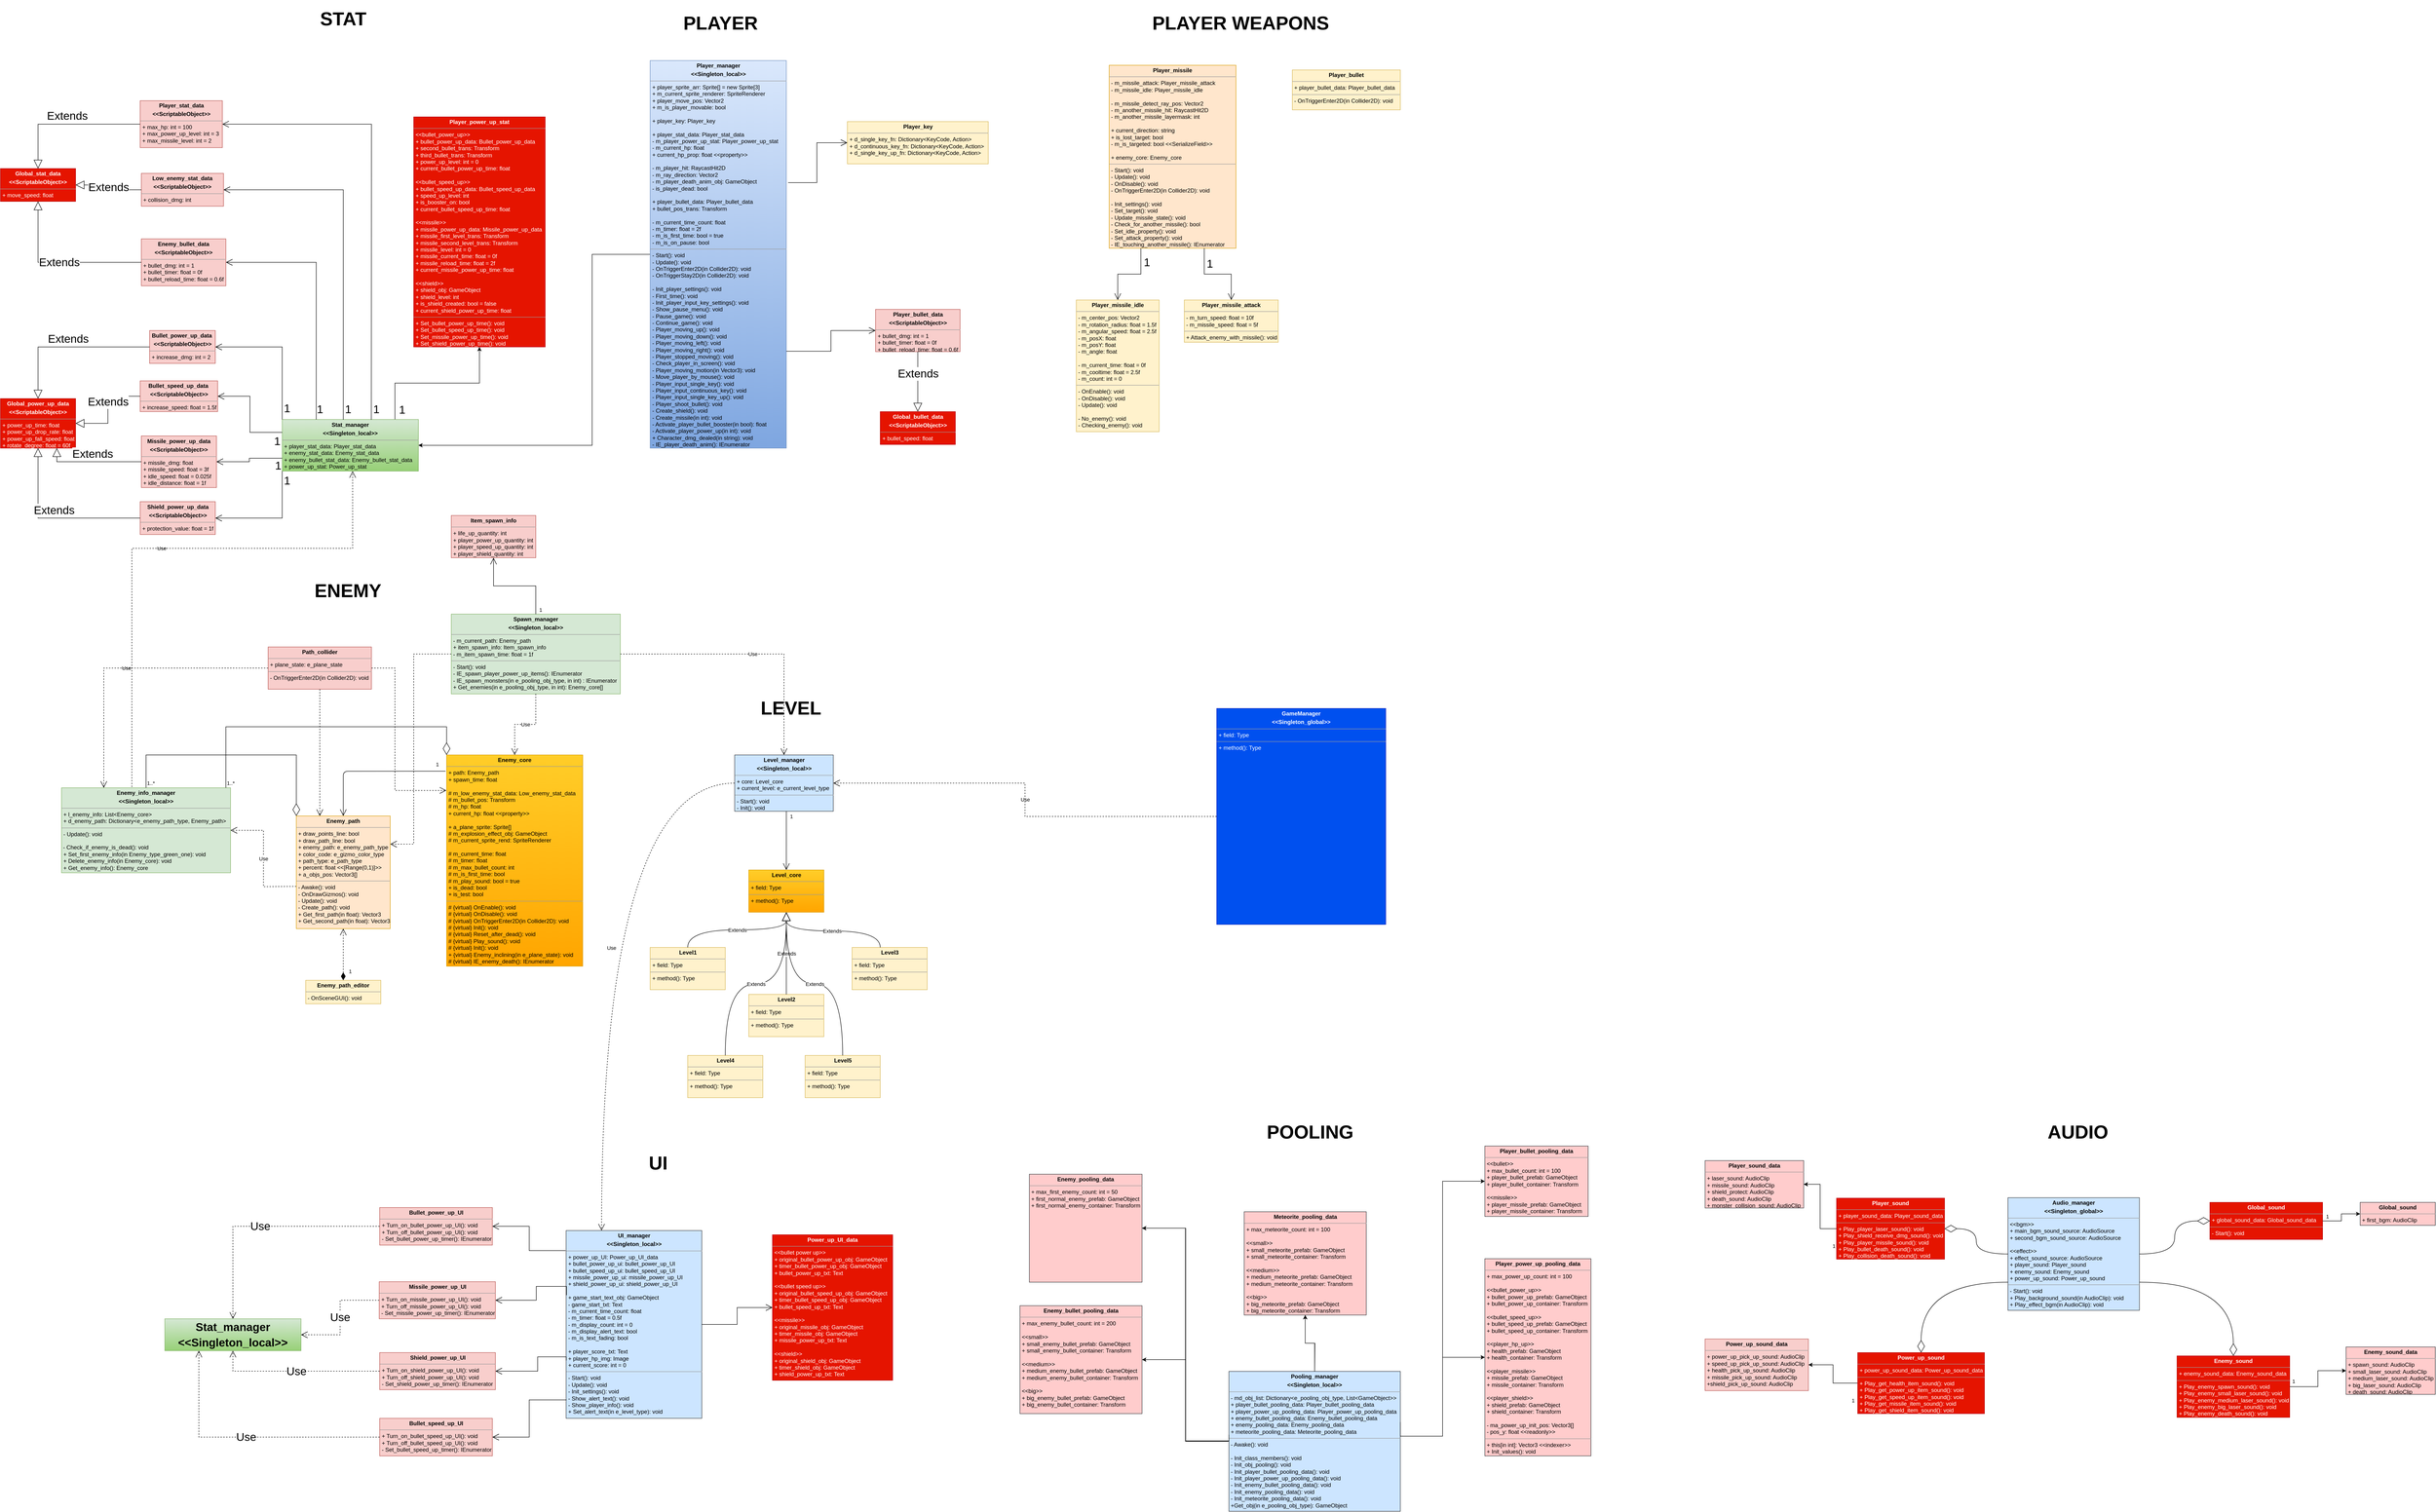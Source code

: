 <mxfile version="15.4.1" type="device"><diagram id="EQ3ZrJvMfZA9wnMLWb3x" name="Main"><mxGraphModel dx="3964" dy="2116" grid="1" gridSize="10" guides="1" tooltips="1" connect="1" arrows="1" fold="1" page="1" pageScale="1" pageWidth="827" pageHeight="1169" background="none" math="0" shadow="0"><root><mxCell id="OvFBOA89DL4Gyd7WtqEf-0"/><mxCell id="OvFBOA89DL4Gyd7WtqEf-1" parent="OvFBOA89DL4Gyd7WtqEf-0"/><mxCell id="C7efZV-xKYzEubGDgKYp-0" value="&lt;p style=&quot;margin: 0px ; margin-top: 4px ; text-align: center&quot;&gt;&lt;b&gt;Level_manager&lt;/b&gt;&lt;/p&gt;&lt;p style=&quot;margin: 0px ; margin-top: 4px ; text-align: center&quot;&gt;&lt;b&gt;&amp;lt;&amp;lt;Singleton_local&amp;gt;&amp;gt;&lt;/b&gt;&lt;/p&gt;&lt;hr size=&quot;1&quot;&gt;&lt;p style=&quot;margin: 0px ; margin-left: 4px&quot;&gt;+ core: Level_core&lt;/p&gt;&lt;p style=&quot;margin: 0px ; margin-left: 4px&quot;&gt;+ current_level: e_current_level_type&lt;/p&gt;&lt;hr size=&quot;1&quot;&gt;&lt;p style=&quot;margin: 0px ; margin-left: 4px&quot;&gt;- Start(): void&lt;/p&gt;&lt;p style=&quot;margin: 0px ; margin-left: 4px&quot;&gt;- Init(): void&lt;/p&gt;" style="verticalAlign=top;align=left;overflow=fill;fontSize=12;fontFamily=Helvetica;html=1;fillColor=#cce5ff;strokeColor=#36393d;" parent="OvFBOA89DL4Gyd7WtqEf-1" vertex="1"><mxGeometry x="-386.5" y="439" width="210" height="120" as="geometry"/></mxCell><mxCell id="C7efZV-xKYzEubGDgKYp-1" value="&lt;p style=&quot;margin: 0px ; margin-top: 4px ; text-align: center&quot;&gt;&lt;b&gt;Level_core&lt;/b&gt;&lt;/p&gt;&lt;hr size=&quot;1&quot;&gt;&lt;p style=&quot;margin: 0px ; margin-left: 4px&quot;&gt;+ field: Type&lt;/p&gt;&lt;hr size=&quot;1&quot;&gt;&lt;p style=&quot;margin: 0px ; margin-left: 4px&quot;&gt;+ method(): Type&lt;/p&gt;" style="verticalAlign=top;align=left;overflow=fill;fontSize=12;fontFamily=Helvetica;html=1;fillColor=#ffcd28;strokeColor=#d79b00;gradientColor=#ffa500;" parent="OvFBOA89DL4Gyd7WtqEf-1" vertex="1"><mxGeometry x="-356.5" y="684" width="160" height="90" as="geometry"/></mxCell><mxCell id="C7efZV-xKYzEubGDgKYp-2" value="&lt;p style=&quot;margin: 0px ; margin-top: 4px ; text-align: center&quot;&gt;&lt;b&gt;Level1&lt;/b&gt;&lt;/p&gt;&lt;hr size=&quot;1&quot;&gt;&lt;p style=&quot;margin: 0px ; margin-left: 4px&quot;&gt;+ field: Type&lt;/p&gt;&lt;hr size=&quot;1&quot;&gt;&lt;p style=&quot;margin: 0px ; margin-left: 4px&quot;&gt;+ method(): Type&lt;/p&gt;" style="verticalAlign=top;align=left;overflow=fill;fontSize=12;fontFamily=Helvetica;html=1;fillColor=#fff2cc;strokeColor=#d6b656;" parent="OvFBOA89DL4Gyd7WtqEf-1" vertex="1"><mxGeometry x="-566.5" y="849" width="160" height="90" as="geometry"/></mxCell><mxCell id="z7SENwmMeHT20cpWXGcS-0" value="&lt;p style=&quot;margin: 0px ; margin-top: 4px ; text-align: center&quot;&gt;&lt;b&gt;GameManager&lt;/b&gt;&lt;/p&gt;&lt;p style=&quot;margin: 0px ; margin-top: 4px ; text-align: center&quot;&gt;&lt;b&gt;&amp;lt;&amp;lt;Singleton_global&amp;gt;&amp;gt;&lt;/b&gt;&lt;/p&gt;&lt;hr size=&quot;1&quot;&gt;&lt;p style=&quot;margin: 0px ; margin-left: 4px&quot;&gt;+ field: Type&lt;/p&gt;&lt;hr size=&quot;1&quot;&gt;&lt;p style=&quot;margin: 0px ; margin-left: 4px&quot;&gt;+ method(): Type&lt;/p&gt;" style="verticalAlign=top;align=left;overflow=fill;fontSize=12;fontFamily=Helvetica;html=1;fillColor=#0050ef;strokeColor=#001DBC;fontColor=#ffffff;" parent="OvFBOA89DL4Gyd7WtqEf-1" vertex="1"><mxGeometry x="640" y="340" width="360" height="460" as="geometry"/></mxCell><mxCell id="z7SENwmMeHT20cpWXGcS-1" value="&lt;p style=&quot;margin: 0px ; margin-top: 4px ; text-align: center&quot;&gt;&lt;b&gt;Level2&lt;/b&gt;&lt;br&gt;&lt;/p&gt;&lt;hr size=&quot;1&quot;&gt;&lt;p style=&quot;margin: 0px ; margin-left: 4px&quot;&gt;+ field: Type&lt;/p&gt;&lt;hr size=&quot;1&quot;&gt;&lt;p style=&quot;margin: 0px ; margin-left: 4px&quot;&gt;+ method(): Type&lt;/p&gt;" style="verticalAlign=top;align=left;overflow=fill;fontSize=12;fontFamily=Helvetica;html=1;fillColor=#fff2cc;strokeColor=#d6b656;" parent="OvFBOA89DL4Gyd7WtqEf-1" vertex="1"><mxGeometry x="-356.5" y="949" width="160" height="90" as="geometry"/></mxCell><mxCell id="z7SENwmMeHT20cpWXGcS-2" value="&lt;p style=&quot;margin: 0px ; margin-top: 4px ; text-align: center&quot;&gt;&lt;b&gt;Level4&lt;/b&gt;&lt;br&gt;&lt;/p&gt;&lt;hr size=&quot;1&quot;&gt;&lt;p style=&quot;margin: 0px ; margin-left: 4px&quot;&gt;+ field: Type&lt;/p&gt;&lt;hr size=&quot;1&quot;&gt;&lt;p style=&quot;margin: 0px ; margin-left: 4px&quot;&gt;+ method(): Type&lt;/p&gt;" style="verticalAlign=top;align=left;overflow=fill;fontSize=12;fontFamily=Helvetica;html=1;fillColor=#fff2cc;strokeColor=#d6b656;" parent="OvFBOA89DL4Gyd7WtqEf-1" vertex="1"><mxGeometry x="-486.5" y="1079" width="160" height="90" as="geometry"/></mxCell><mxCell id="z7SENwmMeHT20cpWXGcS-3" value="&lt;p style=&quot;margin: 0px ; margin-top: 4px ; text-align: center&quot;&gt;&lt;b&gt;Level5&lt;/b&gt;&lt;br&gt;&lt;/p&gt;&lt;hr size=&quot;1&quot;&gt;&lt;p style=&quot;margin: 0px ; margin-left: 4px&quot;&gt;+ field: Type&lt;/p&gt;&lt;hr size=&quot;1&quot;&gt;&lt;p style=&quot;margin: 0px ; margin-left: 4px&quot;&gt;+ method(): Type&lt;/p&gt;" style="verticalAlign=top;align=left;overflow=fill;fontSize=12;fontFamily=Helvetica;html=1;fillColor=#fff2cc;strokeColor=#d6b656;" parent="OvFBOA89DL4Gyd7WtqEf-1" vertex="1"><mxGeometry x="-236.5" y="1079" width="160" height="90" as="geometry"/></mxCell><mxCell id="z7SENwmMeHT20cpWXGcS-4" value="&lt;p style=&quot;margin: 0px ; margin-top: 4px ; text-align: center&quot;&gt;&lt;b&gt;Level3&lt;/b&gt;&lt;br&gt;&lt;/p&gt;&lt;hr size=&quot;1&quot;&gt;&lt;p style=&quot;margin: 0px ; margin-left: 4px&quot;&gt;+ field: Type&lt;/p&gt;&lt;hr size=&quot;1&quot;&gt;&lt;p style=&quot;margin: 0px ; margin-left: 4px&quot;&gt;+ method(): Type&lt;/p&gt;" style="verticalAlign=top;align=left;overflow=fill;fontSize=12;fontFamily=Helvetica;html=1;fillColor=#fff2cc;strokeColor=#d6b656;" parent="OvFBOA89DL4Gyd7WtqEf-1" vertex="1"><mxGeometry x="-136.5" y="849" width="160" height="90" as="geometry"/></mxCell><mxCell id="2DvRQvoy4AeVkOTewziV-0" value="1" style="endArrow=open;endFill=1;endSize=12;html=1;rounded=0;exitX=0.524;exitY=1;exitDx=0;exitDy=0;entryX=0.5;entryY=0;entryDx=0;entryDy=0;exitPerimeter=0;" parent="OvFBOA89DL4Gyd7WtqEf-1" source="C7efZV-xKYzEubGDgKYp-0" target="C7efZV-xKYzEubGDgKYp-1" edge="1"><mxGeometry x="-0.824" y="10" width="160" relative="1" as="geometry"><mxPoint x="133.5" y="819" as="sourcePoint"/><mxPoint x="293.5" y="819" as="targetPoint"/><mxPoint as="offset"/></mxGeometry></mxCell><mxCell id="2DvRQvoy4AeVkOTewziV-1" value="Extends" style="endArrow=block;endSize=16;endFill=0;html=1;rounded=0;edgeStyle=orthogonalEdgeStyle;exitX=0.5;exitY=0;exitDx=0;exitDy=0;curved=1;" parent="OvFBOA89DL4Gyd7WtqEf-1" source="C7efZV-xKYzEubGDgKYp-2" target="C7efZV-xKYzEubGDgKYp-1" edge="1"><mxGeometry width="160" relative="1" as="geometry"><mxPoint x="-486.5" y="854" as="sourcePoint"/><mxPoint x="-116.5" y="944" as="targetPoint"/></mxGeometry></mxCell><mxCell id="2DvRQvoy4AeVkOTewziV-4" value="Extends" style="endArrow=block;endSize=16;endFill=0;html=1;rounded=0;edgeStyle=orthogonalEdgeStyle;exitX=0.5;exitY=0;exitDx=0;exitDy=0;curved=1;" parent="OvFBOA89DL4Gyd7WtqEf-1" source="z7SENwmMeHT20cpWXGcS-1" target="C7efZV-xKYzEubGDgKYp-1" edge="1"><mxGeometry width="160" relative="1" as="geometry"><mxPoint x="-346.5" y="1184" as="sourcePoint"/><mxPoint x="-186.5" y="1184" as="targetPoint"/></mxGeometry></mxCell><mxCell id="2DvRQvoy4AeVkOTewziV-6" value="Extends" style="endArrow=block;endSize=16;endFill=0;html=1;rounded=0;edgeStyle=orthogonalEdgeStyle;curved=1;" parent="OvFBOA89DL4Gyd7WtqEf-1" source="z7SENwmMeHT20cpWXGcS-4" edge="1"><mxGeometry width="160" relative="1" as="geometry"><mxPoint x="-256.5" y="889" as="sourcePoint"/><mxPoint x="-276.5" y="774" as="targetPoint"/><Array as="points"><mxPoint x="-76.5" y="814"/><mxPoint x="-276.5" y="814"/></Array></mxGeometry></mxCell><mxCell id="2DvRQvoy4AeVkOTewziV-7" value="Extends" style="endArrow=block;endSize=16;endFill=0;html=1;rounded=0;edgeStyle=orthogonalEdgeStyle;entryX=0.5;entryY=1;entryDx=0;entryDy=0;curved=1;" parent="OvFBOA89DL4Gyd7WtqEf-1" source="z7SENwmMeHT20cpWXGcS-2" target="C7efZV-xKYzEubGDgKYp-1" edge="1"><mxGeometry width="160" relative="1" as="geometry"><mxPoint x="-416.5" y="864" as="sourcePoint"/><mxPoint x="-416.5" y="864" as="targetPoint"/></mxGeometry></mxCell><mxCell id="2DvRQvoy4AeVkOTewziV-8" value="Extends" style="endArrow=block;endSize=16;endFill=0;html=1;rounded=0;edgeStyle=orthogonalEdgeStyle;curved=1;entryX=0.5;entryY=1;entryDx=0;entryDy=0;" parent="OvFBOA89DL4Gyd7WtqEf-1" source="z7SENwmMeHT20cpWXGcS-3" target="C7efZV-xKYzEubGDgKYp-1" edge="1"><mxGeometry width="160" relative="1" as="geometry"><mxPoint x="-156.5" y="884" as="sourcePoint"/><mxPoint x="-226.5" y="834" as="targetPoint"/></mxGeometry></mxCell><mxCell id="AAbrz9Gu-jwTZQO8njxX-0" value="&lt;p style=&quot;margin: 0px ; margin-top: 4px ; text-align: center&quot;&gt;&lt;b&gt;Enemy_core&lt;/b&gt;&lt;/p&gt;&lt;hr size=&quot;1&quot;&gt;&lt;p style=&quot;margin: 0px ; margin-left: 4px&quot;&gt;+ path:&amp;nbsp;Enemy_path&lt;/p&gt;&lt;p style=&quot;margin: 0px ; margin-left: 4px&quot;&gt;+ spawn_time: float&lt;/p&gt;&lt;p style=&quot;margin: 0px ; margin-left: 4px&quot;&gt;&lt;br&gt;&lt;/p&gt;&lt;p style=&quot;margin: 0px ; margin-left: 4px&quot;&gt;#&amp;nbsp;m_low_enemy_stat_data:&amp;nbsp;Low_enemy_stat_data&lt;/p&gt;&lt;p style=&quot;margin: 0px ; margin-left: 4px&quot;&gt;#&amp;nbsp;m_bullet_pos:&amp;nbsp;Transform&lt;/p&gt;&lt;p style=&quot;margin: 0px ; margin-left: 4px&quot;&gt;# m_hp: float&lt;/p&gt;&lt;p style=&quot;margin: 0px ; margin-left: 4px&quot;&gt;+&amp;nbsp;current_hp: float &amp;lt;&amp;lt;property&amp;gt;&amp;gt;&lt;/p&gt;&lt;p style=&quot;margin: 0px ; margin-left: 4px&quot;&gt;&lt;br&gt;&lt;/p&gt;&lt;p style=&quot;margin: 0px ; margin-left: 4px&quot;&gt;+&amp;nbsp;a_plane_sprite: Sprite[]&lt;/p&gt;&lt;p style=&quot;margin: 0px ; margin-left: 4px&quot;&gt;#&amp;nbsp;m_explosion_effect_obj: GameObject&lt;/p&gt;&lt;p style=&quot;margin: 0px ; margin-left: 4px&quot;&gt;#&amp;nbsp;m_current_sprite_rend: SpriteRenderer&lt;/p&gt;&lt;p style=&quot;margin: 0px ; margin-left: 4px&quot;&gt;&lt;br&gt;&lt;/p&gt;&lt;p style=&quot;margin: 0px ; margin-left: 4px&quot;&gt;# m_current_time: float&lt;/p&gt;&lt;p style=&quot;margin: 0px ; margin-left: 4px&quot;&gt;# m_timer: float&lt;/p&gt;&lt;p style=&quot;margin: 0px ; margin-left: 4px&quot;&gt;# m_max_bullet_count: int&lt;/p&gt;&lt;p style=&quot;margin: 0px ; margin-left: 4px&quot;&gt;# m_is_first_time: bool&lt;/p&gt;&lt;p style=&quot;margin: 0px ; margin-left: 4px&quot;&gt;# m_play_sound: bool = true&lt;/p&gt;&lt;p style=&quot;margin: 0px ; margin-left: 4px&quot;&gt;+ is_dead: bool&lt;/p&gt;&lt;p style=&quot;margin: 0px ; margin-left: 4px&quot;&gt;+ is_test: bool&lt;/p&gt;&lt;hr size=&quot;1&quot;&gt;&lt;p style=&quot;margin: 0px ; margin-left: 4px&quot;&gt;# {virtual} OnEnable(): void&lt;/p&gt;&lt;p style=&quot;margin: 0px ; margin-left: 4px&quot;&gt;# {virtual} OnDisable(): void&lt;br&gt;&lt;/p&gt;&lt;p style=&quot;margin: 0px ; margin-left: 4px&quot;&gt;# {virtual} OnTriggerEnter2D(in Collider2D): void&lt;br&gt;&lt;/p&gt;&lt;p style=&quot;margin: 0px ; margin-left: 4px&quot;&gt;# {virtual} Init(): void&lt;br&gt;&lt;/p&gt;&lt;p style=&quot;margin: 0px ; margin-left: 4px&quot;&gt;# {virtual} Reset_after_dead(): void&lt;br&gt;&lt;/p&gt;&lt;p style=&quot;margin: 0px ; margin-left: 4px&quot;&gt;# {virtual} Play_sound(): void&lt;br&gt;&lt;/p&gt;&lt;p style=&quot;margin: 0px ; margin-left: 4px&quot;&gt;# {virtual} Init(): void&lt;br&gt;&lt;/p&gt;&lt;p style=&quot;margin: 0px ; margin-left: 4px&quot;&gt;+ {virtual} Enemy_inclining(in e_plane_state): void&lt;br&gt;&lt;/p&gt;&lt;p style=&quot;margin: 0px ; margin-left: 4px&quot;&gt;# {virtual} IE_enemy_death(): IEnumerator&lt;br&gt;&lt;/p&gt;" style="verticalAlign=top;align=left;overflow=fill;fontSize=12;fontFamily=Helvetica;html=1;hachureGap=4;pointerEvents=0;fillColor=#ffcd28;strokeColor=#d79b00;gradientColor=#ffa500;" parent="OvFBOA89DL4Gyd7WtqEf-1" vertex="1"><mxGeometry x="-1000" y="439" width="290" height="450" as="geometry"/></mxCell><mxCell id="AAbrz9Gu-jwTZQO8njxX-1" value="&lt;p style=&quot;margin: 0px ; margin-top: 4px ; text-align: center&quot;&gt;&lt;b&gt;Enemy_path&lt;/b&gt;&lt;/p&gt;&lt;hr size=&quot;1&quot;&gt;&lt;p style=&quot;margin: 0px ; margin-left: 4px&quot;&gt;+ draw_points_line: bool&lt;/p&gt;&lt;p style=&quot;margin: 0px ; margin-left: 4px&quot;&gt;+&amp;nbsp;draw_path_line: bool&lt;/p&gt;&lt;p style=&quot;margin: 0px ; margin-left: 4px&quot;&gt;+ enemy_path:&amp;nbsp;e_enemy_path_type&lt;/p&gt;&lt;p style=&quot;margin: 0px ; margin-left: 4px&quot;&gt;+&amp;nbsp;color_code:&amp;nbsp;e_gizmo_color_type&lt;/p&gt;&lt;p style=&quot;margin: 0px ; margin-left: 4px&quot;&gt;+&amp;nbsp;path_type:&amp;nbsp;e_path_type&lt;/p&gt;&lt;p style=&quot;margin: 0px ; margin-left: 4px&quot;&gt;+&amp;nbsp;percent: float &amp;lt;&amp;lt;[Range(0,1)]&amp;gt;&amp;gt;&lt;/p&gt;&lt;p style=&quot;margin: 0px ; margin-left: 4px&quot;&gt;+&amp;nbsp;a_objs_pos: Vector3[]&lt;/p&gt;&lt;hr size=&quot;1&quot;&gt;&lt;p style=&quot;margin: 0px ; margin-left: 4px&quot;&gt;- Awake(): void&lt;/p&gt;&lt;p style=&quot;margin: 0px ; margin-left: 4px&quot;&gt;- OnDrawGizmos(): void&lt;/p&gt;&lt;p style=&quot;margin: 0px ; margin-left: 4px&quot;&gt;-&amp;nbsp;Update(): void&lt;/p&gt;&lt;p style=&quot;margin: 0px ; margin-left: 4px&quot;&gt;-&amp;nbsp;Create_path(): void&lt;/p&gt;&lt;p style=&quot;margin: 0px ; margin-left: 4px&quot;&gt;+ Get_first_path(in float): Vector3&lt;/p&gt;&lt;p style=&quot;margin: 0px ; margin-left: 4px&quot;&gt;+ Get_second_path(in float): Vector3&lt;/p&gt;&lt;p style=&quot;margin: 0px ; margin-left: 4px&quot;&gt;&lt;br&gt;&lt;/p&gt;" style="verticalAlign=top;align=left;overflow=fill;fontSize=12;fontFamily=Helvetica;html=1;hachureGap=4;pointerEvents=0;fillColor=#ffe6cc;strokeColor=#d79b00;" parent="OvFBOA89DL4Gyd7WtqEf-1" vertex="1"><mxGeometry x="-1320" y="569" width="200" height="240" as="geometry"/></mxCell><mxCell id="AAbrz9Gu-jwTZQO8njxX-2" value="1" style="endArrow=open;endFill=1;endSize=12;html=1;sourcePerimeterSpacing=8;targetPerimeterSpacing=8;exitX=-0.008;exitY=0.077;exitDx=0;exitDy=0;entryX=0.5;entryY=0;entryDx=0;entryDy=0;edgeStyle=orthogonalEdgeStyle;exitPerimeter=0;" parent="OvFBOA89DL4Gyd7WtqEf-1" source="AAbrz9Gu-jwTZQO8njxX-0" target="AAbrz9Gu-jwTZQO8njxX-1" edge="1"><mxGeometry x="-0.887" y="-15" width="160" relative="1" as="geometry"><mxPoint x="-1070" y="749" as="sourcePoint"/><mxPoint x="-910" y="749" as="targetPoint"/><mxPoint as="offset"/></mxGeometry></mxCell><mxCell id="AAbrz9Gu-jwTZQO8njxX-3" value="&lt;p style=&quot;margin: 0px ; margin-top: 4px ; text-align: center&quot;&gt;&lt;b&gt;Enemy_path_editor&lt;/b&gt;&lt;/p&gt;&lt;hr size=&quot;1&quot;&gt;&lt;p style=&quot;margin: 0px ; margin-left: 4px&quot;&gt;-&amp;nbsp;OnSceneGUI(): void&lt;/p&gt;" style="verticalAlign=top;align=left;overflow=fill;fontSize=12;fontFamily=Helvetica;html=1;hachureGap=4;pointerEvents=0;fillColor=#fff2cc;strokeColor=#d6b656;" parent="OvFBOA89DL4Gyd7WtqEf-1" vertex="1"><mxGeometry x="-1300" y="919" width="160" height="50" as="geometry"/></mxCell><mxCell id="AAbrz9Gu-jwTZQO8njxX-4" value="1" style="endArrow=open;html=1;endSize=12;startArrow=diamondThin;startSize=14;startFill=1;edgeStyle=orthogonalEdgeStyle;align=left;verticalAlign=bottom;sourcePerimeterSpacing=8;targetPerimeterSpacing=8;entryX=0.5;entryY=1;entryDx=0;entryDy=0;exitX=0.5;exitY=0;exitDx=0;exitDy=0;endFill=0;dashed=1;" parent="OvFBOA89DL4Gyd7WtqEf-1" source="AAbrz9Gu-jwTZQO8njxX-3" target="AAbrz9Gu-jwTZQO8njxX-1" edge="1"><mxGeometry x="-0.818" y="-10" relative="1" as="geometry"><mxPoint x="-1170" y="859" as="sourcePoint"/><mxPoint x="-1010" y="859" as="targetPoint"/><mxPoint as="offset"/></mxGeometry></mxCell><mxCell id="AAbrz9Gu-jwTZQO8njxX-5" value="&lt;p style=&quot;margin: 0px ; margin-top: 4px ; text-align: center&quot;&gt;&lt;b&gt;Spawn_manager&lt;/b&gt;&lt;br&gt;&lt;/p&gt;&lt;p style=&quot;margin: 0px ; margin-top: 4px ; text-align: center&quot;&gt;&lt;b&gt;&amp;lt;&amp;lt;Singleton_local&amp;gt;&amp;gt;&lt;/b&gt;&lt;/p&gt;&lt;hr size=&quot;1&quot;&gt;&lt;p style=&quot;margin: 0px ; margin-left: 4px&quot;&gt;- m_current_path: Enemy_path&lt;/p&gt;&lt;p style=&quot;margin: 0px ; margin-left: 4px&quot;&gt;+ item_spawn_info: Item_spawn_info&lt;/p&gt;&lt;p style=&quot;margin: 0px ; margin-left: 4px&quot;&gt;- m_item_spawn_time: float = 1f&lt;/p&gt;&lt;hr size=&quot;1&quot;&gt;&lt;p style=&quot;margin: 0px ; margin-left: 4px&quot;&gt;- Start(): void&lt;/p&gt;&lt;p style=&quot;margin: 0px ; margin-left: 4px&quot;&gt;-&amp;nbsp;IE_spawn_player_power_up_items():&amp;nbsp;IEnumerator&lt;/p&gt;&lt;p style=&quot;margin: 0px ; margin-left: 4px&quot;&gt;-&amp;nbsp;IE_spawn_monsters(in&amp;nbsp;e_pooling_obj_type, in int) :&amp;nbsp;IEnumerator&lt;/p&gt;&lt;p style=&quot;margin: 0px ; margin-left: 4px&quot;&gt;+ Get_enemies(in e_pooling_obj_type, in int): Enemy_core[]&lt;/p&gt;" style="verticalAlign=top;align=left;overflow=fill;fontSize=12;fontFamily=Helvetica;html=1;hachureGap=4;pointerEvents=0;fillColor=#d5e8d4;strokeColor=#82b366;" parent="OvFBOA89DL4Gyd7WtqEf-1" vertex="1"><mxGeometry x="-990" y="139" width="360" height="170" as="geometry"/></mxCell><mxCell id="AAbrz9Gu-jwTZQO8njxX-6" value="&lt;p style=&quot;margin: 0px ; margin-top: 4px ; text-align: center&quot;&gt;&lt;b&gt;Enemy_info_manager&lt;/b&gt;&lt;br&gt;&lt;/p&gt;&lt;p style=&quot;margin: 0px ; margin-top: 4px ; text-align: center&quot;&gt;&lt;b&gt;&amp;lt;&amp;lt;Singleton_local&amp;gt;&amp;gt;&lt;/b&gt;&lt;/p&gt;&lt;hr size=&quot;1&quot;&gt;&lt;p style=&quot;margin: 0px ; margin-left: 4px&quot;&gt;+ l_enemy_info: List&amp;lt;Enemy_core&amp;gt;&lt;/p&gt;&lt;p style=&quot;margin: 0px ; margin-left: 4px&quot;&gt;+ d_enemy_path: Dictionary&amp;lt;e_enemy_path_type, Enemy_path&amp;gt;&lt;/p&gt;&lt;hr size=&quot;1&quot;&gt;&lt;p style=&quot;margin: 0px ; margin-left: 4px&quot;&gt;-&amp;nbsp;Update(): void&lt;/p&gt;&lt;p style=&quot;margin: 0px ; margin-left: 4px&quot;&gt;&lt;br&gt;&lt;/p&gt;&amp;nbsp;- Check_if_enemy_is_dead(): void&lt;p style=&quot;margin: 0px ; margin-left: 4px&quot;&gt;+ Set_first_enemy_info(in Enemy_type_green_one): void&lt;/p&gt;&lt;p style=&quot;margin: 0px ; margin-left: 4px&quot;&gt;+ Delete_enemy_info(in Enemy_core): void&lt;/p&gt;&lt;p style=&quot;margin: 0px ; margin-left: 4px&quot;&gt;+ Get_enemy_info(): Enemy_core&lt;br&gt;&lt;/p&gt;" style="verticalAlign=top;align=left;overflow=fill;fontSize=12;fontFamily=Helvetica;html=1;hachureGap=4;pointerEvents=0;fillColor=#d5e8d4;strokeColor=#82b366;" parent="OvFBOA89DL4Gyd7WtqEf-1" vertex="1"><mxGeometry x="-1820" y="509" width="360" height="181" as="geometry"/></mxCell><mxCell id="AAbrz9Gu-jwTZQO8njxX-7" value="&lt;p style=&quot;margin: 0px ; margin-top: 4px ; text-align: center&quot;&gt;&lt;b&gt;Path_collider&lt;/b&gt;&lt;br&gt;&lt;/p&gt;&lt;hr size=&quot;1&quot;&gt;&lt;p style=&quot;margin: 0px ; margin-left: 4px&quot;&gt;+ plane_state:&amp;nbsp;e_plane_state&lt;/p&gt;&lt;hr size=&quot;1&quot;&gt;&lt;p style=&quot;margin: 0px ; margin-left: 4px&quot;&gt;- OnTriggerEnter2D(in Collider2D): void&lt;/p&gt;" style="verticalAlign=top;align=left;overflow=fill;fontSize=12;fontFamily=Helvetica;html=1;hachureGap=4;pointerEvents=0;fillColor=#f8cecc;strokeColor=#b85450;" parent="OvFBOA89DL4Gyd7WtqEf-1" vertex="1"><mxGeometry x="-1380" y="209" width="220" height="90" as="geometry"/></mxCell><mxCell id="tKnEuNHeUr3bSATTk-yb-0" value="Use" style="endArrow=open;endSize=12;dashed=1;html=1;rounded=0;edgeStyle=orthogonalEdgeStyle;entryX=1;entryY=0.5;entryDx=0;entryDy=0;" parent="OvFBOA89DL4Gyd7WtqEf-1" target="AAbrz9Gu-jwTZQO8njxX-6" edge="1"><mxGeometry width="160" relative="1" as="geometry"><mxPoint x="-1320" y="719" as="sourcePoint"/><mxPoint x="-1160" y="719" as="targetPoint"/></mxGeometry></mxCell><mxCell id="tKnEuNHeUr3bSATTk-yb-1" value="&lt;p style=&quot;margin: 0px ; margin-top: 4px ; text-align: center&quot;&gt;&lt;b&gt;Item_spawn_info&lt;/b&gt;&lt;br&gt;&lt;/p&gt;&lt;hr size=&quot;1&quot;&gt;&lt;p style=&quot;margin: 0px ; margin-left: 4px&quot;&gt;+&amp;nbsp;life_up_quantity: int&lt;/p&gt;&lt;p style=&quot;margin: 0px ; margin-left: 4px&quot;&gt;+&amp;nbsp;player_power_up_quantity: int&lt;/p&gt;&lt;p style=&quot;margin: 0px ; margin-left: 4px&quot;&gt;+&amp;nbsp;player_speed_up_quantity: int&lt;/p&gt;&lt;p style=&quot;margin: 0px ; margin-left: 4px&quot;&gt;+&amp;nbsp;player_shield_quantity: int&lt;/p&gt;" style="verticalAlign=top;align=left;overflow=fill;fontSize=12;fontFamily=Helvetica;html=1;hachureGap=4;pointerEvents=0;fillColor=#f8cecc;strokeColor=#b85450;" parent="OvFBOA89DL4Gyd7WtqEf-1" vertex="1"><mxGeometry x="-990" y="-71" width="180" height="90" as="geometry"/></mxCell><mxCell id="tKnEuNHeUr3bSATTk-yb-2" value="1" style="endArrow=open;endFill=1;endSize=12;html=1;rounded=0;edgeStyle=orthogonalEdgeStyle;entryX=0.5;entryY=1;entryDx=0;entryDy=0;" parent="OvFBOA89DL4Gyd7WtqEf-1" source="AAbrz9Gu-jwTZQO8njxX-5" target="tKnEuNHeUr3bSATTk-yb-1" edge="1"><mxGeometry x="-0.914" y="-10" width="160" relative="1" as="geometry"><mxPoint x="-910" y="-81" as="sourcePoint"/><mxPoint x="-910" y="-1" as="targetPoint"/><mxPoint as="offset"/></mxGeometry></mxCell><mxCell id="tKnEuNHeUr3bSATTk-yb-3" value="Use" style="endArrow=open;endSize=12;dashed=1;html=1;rounded=0;edgeStyle=orthogonalEdgeStyle;exitX=0.5;exitY=1;exitDx=0;exitDy=0;" parent="OvFBOA89DL4Gyd7WtqEf-1" source="AAbrz9Gu-jwTZQO8njxX-5" target="AAbrz9Gu-jwTZQO8njxX-0" edge="1"><mxGeometry width="160" relative="1" as="geometry"><mxPoint x="-880" y="329" as="sourcePoint"/><mxPoint x="-720" y="329" as="targetPoint"/></mxGeometry></mxCell><mxCell id="tKnEuNHeUr3bSATTk-yb-4" value="Use" style="endArrow=open;endSize=12;dashed=1;html=1;rounded=0;edgeStyle=orthogonalEdgeStyle;entryX=0.5;entryY=0;entryDx=0;entryDy=0;exitX=1;exitY=0.5;exitDx=0;exitDy=0;" parent="OvFBOA89DL4Gyd7WtqEf-1" source="AAbrz9Gu-jwTZQO8njxX-5" target="C7efZV-xKYzEubGDgKYp-0" edge="1"><mxGeometry width="160" relative="1" as="geometry"><mxPoint x="-780" y="389" as="sourcePoint"/><mxPoint x="-620" y="389" as="targetPoint"/></mxGeometry></mxCell><mxCell id="FSwVn7q1s9uW9nR-sjOT-4" value="1..*" style="endArrow=diamondThin;endFill=0;endSize=24;html=1;rounded=0;edgeStyle=orthogonalEdgeStyle;entryX=0;entryY=0;entryDx=0;entryDy=0;" parent="OvFBOA89DL4Gyd7WtqEf-1" target="AAbrz9Gu-jwTZQO8njxX-0" edge="1"><mxGeometry x="-0.97" y="-10" width="160" relative="1" as="geometry"><mxPoint x="-1470" y="509" as="sourcePoint"/><mxPoint x="-1310" y="509" as="targetPoint"/><Array as="points"><mxPoint x="-1470" y="379"/><mxPoint x="-1000" y="379"/></Array><mxPoint as="offset"/></mxGeometry></mxCell><mxCell id="FSwVn7q1s9uW9nR-sjOT-5" value="1..*" style="endArrow=diamondThin;endFill=0;endSize=24;html=1;rounded=0;edgeStyle=orthogonalEdgeStyle;entryX=0;entryY=0;entryDx=0;entryDy=0;exitX=0.5;exitY=0;exitDx=0;exitDy=0;" parent="OvFBOA89DL4Gyd7WtqEf-1" source="AAbrz9Gu-jwTZQO8njxX-6" target="AAbrz9Gu-jwTZQO8njxX-1" edge="1"><mxGeometry x="-0.962" y="-10" width="160" relative="1" as="geometry"><mxPoint x="-1470" y="509" as="sourcePoint"/><mxPoint x="-1310" y="509" as="targetPoint"/><Array as="points"><mxPoint x="-1640" y="439"/><mxPoint x="-1320" y="439"/></Array><mxPoint as="offset"/></mxGeometry></mxCell><mxCell id="O047rHyogrDm0WXHLb6q-28" value="1" style="edgeStyle=orthogonalEdgeStyle;rounded=0;orthogonalLoop=1;jettySize=auto;html=1;entryX=0.5;entryY=1;entryDx=0;entryDy=0;fontSize=24;verticalAlign=bottom;" edge="1" parent="OvFBOA89DL4Gyd7WtqEf-1" target="O047rHyogrDm0WXHLb6q-21"><mxGeometry x="-0.98" y="-15" relative="1" as="geometry"><mxPoint x="-1110" y="-275.5" as="sourcePoint"/><Array as="points"><mxPoint x="-1110" y="-353"/><mxPoint x="-930" y="-353"/></Array><mxPoint as="offset"/></mxGeometry></mxCell><mxCell id="K4h7Nu8BVo8OVE2EFLtY-9" value="&lt;p style=&quot;margin: 0px ; margin-top: 4px ; text-align: center&quot;&gt;&lt;b&gt;Stat_manager&lt;/b&gt;&lt;br&gt;&lt;/p&gt;&lt;p style=&quot;margin: 0px ; margin-top: 4px ; text-align: center&quot;&gt;&lt;b&gt;&amp;lt;&amp;lt;Singleton_local&amp;gt;&amp;gt;&lt;/b&gt;&lt;/p&gt;&lt;hr size=&quot;1&quot;&gt;&lt;p style=&quot;margin: 0px ; margin-left: 4px&quot;&gt;+ player_stat_data: Player_stat_data&lt;/p&gt;&lt;p style=&quot;margin: 0px ; margin-left: 4px&quot;&gt;+ enemy_stat_data: Enemy_stat_data&lt;/p&gt;&lt;p style=&quot;margin: 0px ; margin-left: 4px&quot;&gt;+ enemy_bullet_stat_data: Enemy_bullet_stat_data&lt;/p&gt;&lt;p style=&quot;margin: 0px ; margin-left: 4px&quot;&gt;+ power_up_stat: Power_up_stat&lt;/p&gt;" style="verticalAlign=top;align=left;overflow=fill;fontSize=12;fontFamily=Helvetica;html=1;hachureGap=4;pointerEvents=0;fillColor=#d5e8d4;strokeColor=#82b366;gradientColor=#97d077;" parent="OvFBOA89DL4Gyd7WtqEf-1" vertex="1"><mxGeometry x="-1350" y="-275.5" width="290" height="110" as="geometry"/></mxCell><mxCell id="aahb8GOfqo329tYwyssB-0" value="ENEMY" style="text;align=center;fontStyle=1;verticalAlign=middle;spacingLeft=3;spacingRight=3;strokeColor=none;rotatable=0;points=[[0,0.5],[1,0.5]];portConstraint=eastwest;strokeWidth=1;fontSize=40;" parent="OvFBOA89DL4Gyd7WtqEf-1" vertex="1"><mxGeometry x="-1300" y="49" width="180" height="70" as="geometry"/></mxCell><mxCell id="aahb8GOfqo329tYwyssB-17" value="" style="endArrow=open;endSize=12;dashed=1;html=1;rounded=0;fontSize=40;edgeStyle=orthogonalEdgeStyle;entryX=0.25;entryY=0;entryDx=0;entryDy=0;" parent="OvFBOA89DL4Gyd7WtqEf-1" source="AAbrz9Gu-jwTZQO8njxX-7" target="AAbrz9Gu-jwTZQO8njxX-1" edge="1"><mxGeometry width="160" relative="1" as="geometry"><mxPoint x="-1250" y="269" as="sourcePoint"/><mxPoint x="-1220" y="569" as="targetPoint"/></mxGeometry></mxCell><mxCell id="aahb8GOfqo329tYwyssB-20" value="Use" style="endArrow=open;endSize=12;dashed=1;html=1;rounded=0;labelBackgroundColor=none;fontSize=11;edgeStyle=orthogonalEdgeStyle;entryX=0.25;entryY=0;entryDx=0;entryDy=0;exitX=0;exitY=0.5;exitDx=0;exitDy=0;" parent="OvFBOA89DL4Gyd7WtqEf-1" source="AAbrz9Gu-jwTZQO8njxX-7" target="AAbrz9Gu-jwTZQO8njxX-6" edge="1"><mxGeometry width="160" relative="1" as="geometry"><mxPoint x="-1230" y="269" as="sourcePoint"/><mxPoint x="-1070" y="269" as="targetPoint"/></mxGeometry></mxCell><mxCell id="aahb8GOfqo329tYwyssB-21" value="Use" style="endArrow=open;endSize=12;dashed=1;html=1;rounded=0;labelBackgroundColor=none;fontSize=11;edgeStyle=orthogonalEdgeStyle;exitX=0.416;exitY=-0.01;exitDx=0;exitDy=0;exitPerimeter=0;" parent="OvFBOA89DL4Gyd7WtqEf-1" source="AAbrz9Gu-jwTZQO8njxX-6" edge="1"><mxGeometry width="160" relative="1" as="geometry"><mxPoint x="-1670" y="500" as="sourcePoint"/><mxPoint x="-1200" y="-165.5" as="targetPoint"/><Array as="points"><mxPoint x="-1670" y="-1"/><mxPoint x="-1200" y="-1"/></Array></mxGeometry></mxCell><mxCell id="aahb8GOfqo329tYwyssB-22" value="&lt;p style=&quot;margin: 0px ; margin-top: 4px ; text-align: center&quot;&gt;&lt;b&gt;UI_manager&lt;/b&gt;&lt;/p&gt;&lt;p style=&quot;margin: 0px ; margin-top: 4px ; text-align: center&quot;&gt;&lt;b&gt;&amp;lt;&amp;lt;Singleton_local&amp;gt;&amp;gt;&lt;/b&gt;&lt;/p&gt;&lt;hr size=&quot;1&quot;&gt;&lt;p style=&quot;margin: 0px ; margin-left: 4px&quot;&gt;+ power_up_UI: Power_up_UI_data&lt;/p&gt;&lt;p style=&quot;margin: 0px ; margin-left: 4px&quot;&gt;+ bullet_power_up_ui: bullet_power_up_UI&lt;/p&gt;&lt;p style=&quot;margin: 0px ; margin-left: 4px&quot;&gt;+ bullet_speed_up_ui: bullet_speed_up_UI&lt;/p&gt;&lt;p style=&quot;margin: 0px ; margin-left: 4px&quot;&gt;+ missile_power_up_ui: missile_power_up_UI&lt;/p&gt;&lt;p style=&quot;margin: 0px ; margin-left: 4px&quot;&gt;+ shield_power_up_ui: shield_power_up_UI&lt;/p&gt;&lt;p style=&quot;margin: 0px ; margin-left: 4px&quot;&gt;&lt;br&gt;&lt;/p&gt;&lt;p style=&quot;margin: 0px ; margin-left: 4px&quot;&gt;+ game_start_text_obj: GameObject&lt;/p&gt;&lt;p style=&quot;margin: 0px ; margin-left: 4px&quot;&gt;- game_start_txt: Text&lt;/p&gt;&lt;p style=&quot;margin: 0px ; margin-left: 4px&quot;&gt;- m_current_time_count: float&lt;/p&gt;&lt;p style=&quot;margin: 0px ; margin-left: 4px&quot;&gt;- m_timer: float = 0.5f&lt;/p&gt;&lt;p style=&quot;margin: 0px ; margin-left: 4px&quot;&gt;- m_display_count: int = 0&lt;/p&gt;&lt;p style=&quot;margin: 0px ; margin-left: 4px&quot;&gt;- m_display_alert_text: bool&lt;/p&gt;&lt;p style=&quot;margin: 0px ; margin-left: 4px&quot;&gt;- m_is_text_fading: bool&lt;/p&gt;&lt;p style=&quot;margin: 0px ; margin-left: 4px&quot;&gt;&lt;br&gt;&lt;/p&gt;&lt;p style=&quot;margin: 0px ; margin-left: 4px&quot;&gt;+ player_score_txt: Text&lt;/p&gt;&lt;p style=&quot;margin: 0px ; margin-left: 4px&quot;&gt;+ player_hp_img: Image&lt;/p&gt;&lt;p style=&quot;margin: 0px ; margin-left: 4px&quot;&gt;+ current_score: int = 0&lt;/p&gt;&lt;hr size=&quot;1&quot;&gt;&lt;p style=&quot;margin: 0px ; margin-left: 4px&quot;&gt;- Start(): void&lt;/p&gt;&lt;p style=&quot;margin: 0px ; margin-left: 4px&quot;&gt;- Update(): void&lt;/p&gt;&lt;p style=&quot;margin: 0px ; margin-left: 4px&quot;&gt;- Init_settings(): void&lt;/p&gt;&lt;p style=&quot;margin: 0px ; margin-left: 4px&quot;&gt;- Show_alert_text(): void&lt;/p&gt;&lt;p style=&quot;margin: 0px ; margin-left: 4px&quot;&gt;- Show_player_info(): void&lt;/p&gt;&lt;p style=&quot;margin: 0px ; margin-left: 4px&quot;&gt;+ Set_alert_text(in e_level_type): void&lt;/p&gt;" style="verticalAlign=top;align=left;overflow=fill;fontSize=12;fontFamily=Helvetica;html=1;fillColor=#cce5ff;strokeColor=#36393d;" parent="OvFBOA89DL4Gyd7WtqEf-1" vertex="1"><mxGeometry x="-745.5" y="1452" width="289" height="400" as="geometry"/></mxCell><mxCell id="aahb8GOfqo329tYwyssB-33" style="edgeStyle=orthogonalEdgeStyle;rounded=0;orthogonalLoop=1;jettySize=auto;html=1;entryX=1;entryY=0.5;entryDx=0;entryDy=0;labelBackgroundColor=none;fontSize=11;" parent="OvFBOA89DL4Gyd7WtqEf-1" source="aahb8GOfqo329tYwyssB-24" target="aahb8GOfqo329tYwyssB-27" edge="1"><mxGeometry relative="1" as="geometry"/></mxCell><mxCell id="aahb8GOfqo329tYwyssB-34" style="edgeStyle=orthogonalEdgeStyle;rounded=0;orthogonalLoop=1;jettySize=auto;html=1;entryX=1;entryY=0.5;entryDx=0;entryDy=0;labelBackgroundColor=none;fontSize=11;" parent="OvFBOA89DL4Gyd7WtqEf-1" source="aahb8GOfqo329tYwyssB-24" target="aahb8GOfqo329tYwyssB-29" edge="1"><mxGeometry relative="1" as="geometry"/></mxCell><mxCell id="aahb8GOfqo329tYwyssB-35" style="edgeStyle=orthogonalEdgeStyle;rounded=0;orthogonalLoop=1;jettySize=auto;html=1;entryX=0.5;entryY=1;entryDx=0;entryDy=0;labelBackgroundColor=none;fontSize=11;" parent="OvFBOA89DL4Gyd7WtqEf-1" source="aahb8GOfqo329tYwyssB-24" target="aahb8GOfqo329tYwyssB-26" edge="1"><mxGeometry relative="1" as="geometry"/></mxCell><mxCell id="aahb8GOfqo329tYwyssB-24" value="&lt;p style=&quot;margin: 0px ; margin-top: 4px ; text-align: center&quot;&gt;&lt;b&gt;Pooling_manager&lt;/b&gt;&lt;/p&gt;&lt;p style=&quot;margin: 0px ; margin-top: 4px ; text-align: center&quot;&gt;&lt;b&gt;&amp;lt;&amp;lt;Singleton_local&amp;gt;&amp;gt;&lt;/b&gt;&lt;/p&gt;&lt;hr size=&quot;1&quot;&gt;&lt;p style=&quot;margin: 0px ; margin-left: 4px&quot;&gt;-&amp;nbsp;md_obj_list:&amp;nbsp;Dictionary&amp;lt;e_pooling_obj_type, List&amp;lt;GameObject&amp;gt;&amp;gt;&lt;/p&gt;&lt;p style=&quot;margin: 0px ; margin-left: 4px&quot;&gt;+ player_bullet_pooling_data:&amp;nbsp;Player_bullet_pooling_data&lt;br&gt;&lt;/p&gt;&lt;p style=&quot;margin: 0px ; margin-left: 4px&quot;&gt;+&amp;nbsp;player_power_up_pooling_data:&amp;nbsp;Player_power_up_pooling_data&lt;/p&gt;&lt;p style=&quot;margin: 0px ; margin-left: 4px&quot;&gt;+&amp;nbsp;enemy_bullet_pooling_data:&amp;nbsp;Enemy_bullet_pooling_data&lt;/p&gt;&lt;p style=&quot;margin: 0px ; margin-left: 4px&quot;&gt;+&amp;nbsp;enemy_pooling_data:&amp;nbsp;Enemy_pooling_data&lt;/p&gt;&lt;p style=&quot;margin: 0px ; margin-left: 4px&quot;&gt;+&amp;nbsp;meteorite_pooling_data:&amp;nbsp;Meteorite_pooling_data&lt;/p&gt;&lt;hr size=&quot;1&quot;&gt;&lt;p style=&quot;margin: 0px ; margin-left: 4px&quot;&gt;- Awake(): void&lt;/p&gt;&lt;p style=&quot;margin: 0px ; margin-left: 4px&quot;&gt;&lt;br&gt;&lt;/p&gt;&lt;p style=&quot;margin: 0px ; margin-left: 4px&quot;&gt;- Init_class_members(): void&lt;/p&gt;&lt;p style=&quot;margin: 0px ; margin-left: 4px&quot;&gt;- Init_obj_pooling(): void&lt;/p&gt;&lt;p style=&quot;margin: 0px ; margin-left: 4px&quot;&gt;-&amp;nbsp;Init_player_bullet_pooling_data(): void&lt;/p&gt;&lt;p style=&quot;margin: 0px ; margin-left: 4px&quot;&gt;-&amp;nbsp;Init_player_power_up_pooling_data(): void&lt;/p&gt;&lt;p style=&quot;margin: 0px ; margin-left: 4px&quot;&gt;-&amp;nbsp;Init_enemy_bullet_pooling_data(): void&lt;/p&gt;&lt;p style=&quot;margin: 0px ; margin-left: 4px&quot;&gt;-&amp;nbsp;Init_enemy_pooling_data(): void&lt;/p&gt;&lt;p style=&quot;margin: 0px ; margin-left: 4px&quot;&gt;-&amp;nbsp;Init_meteorite_pooling_data(): void&lt;/p&gt;&lt;p style=&quot;margin: 0px ; margin-left: 4px&quot;&gt;+Get_obj(in e_pooling_obj_type): GameObject&lt;/p&gt;" style="verticalAlign=top;align=left;overflow=fill;fontSize=12;fontFamily=Helvetica;html=1;fillColor=#cce5ff;strokeColor=#36393d;" parent="OvFBOA89DL4Gyd7WtqEf-1" vertex="1"><mxGeometry x="666" y="1752" width="365" height="298" as="geometry"/></mxCell><mxCell id="aahb8GOfqo329tYwyssB-25" value="&lt;p style=&quot;margin: 0px ; margin-top: 4px ; text-align: center&quot;&gt;&lt;b&gt;Player_bullet_pooling_data&lt;/b&gt;&lt;/p&gt;&lt;hr size=&quot;1&quot;&gt;&lt;p style=&quot;margin: 0px ; margin-left: 4px&quot;&gt;&amp;lt;&amp;lt;bullet&amp;gt;&amp;gt;&lt;/p&gt;&lt;p style=&quot;margin: 0px ; margin-left: 4px&quot;&gt;+ max_bullet_count: int = 100&lt;/p&gt;&lt;p style=&quot;margin: 0px ; margin-left: 4px&quot;&gt;+&amp;nbsp;player_bullet_prefab: GameObject&lt;/p&gt;&lt;p style=&quot;margin: 0px ; margin-left: 4px&quot;&gt;+&amp;nbsp;player_bullet_container: Transform&lt;/p&gt;&lt;p style=&quot;margin: 0px ; margin-left: 4px&quot;&gt;&lt;br&gt;&lt;/p&gt;&lt;p style=&quot;margin: 0px ; margin-left: 4px&quot;&gt;&amp;lt;&amp;lt;missile&amp;gt;&amp;gt;&lt;br&gt;&lt;/p&gt;&lt;p style=&quot;margin: 0px ; margin-left: 4px&quot;&gt;+&amp;nbsp;player_missile_prefab: GameObject&lt;/p&gt;&lt;p style=&quot;margin: 0px ; margin-left: 4px&quot;&gt;+&amp;nbsp;player_missile_container: Transform&lt;/p&gt;" style="verticalAlign=top;align=left;overflow=fill;fontSize=12;fontFamily=Helvetica;html=1;strokeWidth=1;fillColor=#ffcccc;strokeColor=#36393d;" parent="OvFBOA89DL4Gyd7WtqEf-1" vertex="1"><mxGeometry x="1211" y="1272" width="220" height="150" as="geometry"/></mxCell><mxCell id="aahb8GOfqo329tYwyssB-26" value="&lt;p style=&quot;margin: 0px ; margin-top: 4px ; text-align: center&quot;&gt;&lt;b&gt;Meteorite_pooling_data&lt;/b&gt;&lt;/p&gt;&lt;hr size=&quot;1&quot;&gt;&lt;p style=&quot;margin: 0px 0px 0px 4px&quot;&gt;+&amp;nbsp;max_meteorite_count: int = 100&lt;/p&gt;&lt;p style=&quot;margin: 0px 0px 0px 4px&quot;&gt;&lt;br&gt;&lt;/p&gt;&lt;p style=&quot;margin: 0px 0px 0px 4px&quot;&gt;&amp;lt;&amp;lt;small&amp;gt;&amp;gt;&lt;/p&gt;&lt;p style=&quot;margin: 0px 0px 0px 4px&quot;&gt;+&amp;nbsp;small_meteorite_prefab: GameObject&lt;/p&gt;&lt;p style=&quot;margin: 0px 0px 0px 4px&quot;&gt;+&amp;nbsp;small_meteorite_container: Transform&lt;/p&gt;&lt;p style=&quot;margin: 0px 0px 0px 4px&quot;&gt;&lt;br&gt;&lt;/p&gt;&lt;p style=&quot;margin: 0px 0px 0px 4px&quot;&gt;&amp;lt;&amp;lt;medium&amp;gt;&amp;gt;&lt;/p&gt;&lt;p style=&quot;margin: 0px 0px 0px 4px&quot;&gt;+&amp;nbsp;medium_meteorite_prefab: GameObject&lt;/p&gt;&lt;p style=&quot;margin: 0px 0px 0px 4px&quot;&gt;+&amp;nbsp;medium_meteorite_container: Transform&lt;/p&gt;&lt;p style=&quot;margin: 0px 0px 0px 4px&quot;&gt;&lt;br&gt;&lt;/p&gt;&lt;p style=&quot;margin: 0px 0px 0px 4px&quot;&gt;&amp;lt;&amp;lt;big&amp;gt;&amp;gt;&lt;/p&gt;&lt;p style=&quot;margin: 0px 0px 0px 4px&quot;&gt;+&amp;nbsp;big_meteorite_prefab: GameObject&lt;/p&gt;&lt;p style=&quot;margin: 0px 0px 0px 4px&quot;&gt;+&amp;nbsp;big_meteorite_container: Transform&lt;/p&gt;" style="verticalAlign=top;align=left;overflow=fill;fontSize=12;fontFamily=Helvetica;html=1;strokeWidth=1;fillColor=#ffcccc;strokeColor=#36393d;" parent="OvFBOA89DL4Gyd7WtqEf-1" vertex="1"><mxGeometry x="698.5" y="1412" width="260" height="220" as="geometry"/></mxCell><mxCell id="aahb8GOfqo329tYwyssB-27" value="&lt;p style=&quot;margin: 0px ; margin-top: 4px ; text-align: center&quot;&gt;&lt;b&gt;Enemy_bullet_pooling_data&lt;/b&gt;&lt;br&gt;&lt;/p&gt;&lt;hr size=&quot;1&quot;&gt;&lt;p style=&quot;margin: 0px ; margin-left: 4px&quot;&gt;+&amp;nbsp;max_enemy_bullet_count: int = 200&lt;/p&gt;&lt;p style=&quot;margin: 0px ; margin-left: 4px&quot;&gt;&lt;br&gt;&lt;/p&gt;&lt;p style=&quot;margin: 0px ; margin-left: 4px&quot;&gt;&amp;lt;&amp;lt;small&amp;gt;&amp;gt;&lt;/p&gt;&lt;p style=&quot;margin: 0px ; margin-left: 4px&quot;&gt;+&amp;nbsp;small_enemy_bullet_prefab: GameObject&lt;/p&gt;&lt;p style=&quot;margin: 0px ; margin-left: 4px&quot;&gt;+&amp;nbsp;small_enemy_bullet_container: Transform&lt;/p&gt;&lt;p style=&quot;margin: 0px ; margin-left: 4px&quot;&gt;&lt;br&gt;&lt;/p&gt;&lt;p style=&quot;margin: 0px ; margin-left: 4px&quot;&gt;&amp;lt;&amp;lt;medium&amp;gt;&amp;gt;&lt;/p&gt;&lt;p style=&quot;margin: 0px ; margin-left: 4px&quot;&gt;+&amp;nbsp;medium_enemy_bullet_prefab: GameObject&lt;/p&gt;&lt;p style=&quot;margin: 0px ; margin-left: 4px&quot;&gt;+&amp;nbsp;medium_enemy_bullet_container: Transform&lt;/p&gt;&lt;p style=&quot;margin: 0px ; margin-left: 4px&quot;&gt;&lt;br&gt;&lt;/p&gt;&lt;p style=&quot;margin: 0px ; margin-left: 4px&quot;&gt;&amp;lt;&amp;lt;big&amp;gt;&amp;gt;&lt;/p&gt;&lt;p style=&quot;margin: 0px ; margin-left: 4px&quot;&gt;+&amp;nbsp;big_enemy_bullet_prefab: GameObject&lt;/p&gt;&lt;p style=&quot;margin: 0px ; margin-left: 4px&quot;&gt;+&amp;nbsp;big_enemy_bullet_container: Transform&lt;/p&gt;" style="verticalAlign=top;align=left;overflow=fill;fontSize=12;fontFamily=Helvetica;html=1;strokeWidth=1;fillColor=#ffcccc;strokeColor=#36393d;" parent="OvFBOA89DL4Gyd7WtqEf-1" vertex="1"><mxGeometry x="221" y="1612" width="260" height="230" as="geometry"/></mxCell><mxCell id="aahb8GOfqo329tYwyssB-28" value="&lt;p style=&quot;margin: 0px ; margin-top: 4px ; text-align: center&quot;&gt;&lt;b&gt;Player_power_up_pooling_data&lt;/b&gt;&lt;br&gt;&lt;/p&gt;&lt;hr size=&quot;1&quot;&gt;&lt;p style=&quot;margin: 0px ; margin-left: 4px&quot;&gt;+ max_power_up_count: int = 100&lt;/p&gt;&lt;p style=&quot;margin: 0px ; margin-left: 4px&quot;&gt;&lt;br&gt;&lt;/p&gt;&lt;p style=&quot;margin: 0px ; margin-left: 4px&quot;&gt;&amp;lt;&amp;lt;bullet_power_up&amp;gt;&amp;gt;&lt;/p&gt;&lt;p style=&quot;margin: 0px ; margin-left: 4px&quot;&gt;+&amp;nbsp;bullet_power_up_prefab: GameObject&lt;/p&gt;&lt;p style=&quot;margin: 0px ; margin-left: 4px&quot;&gt;+&amp;nbsp;bullet_power_up_container: Transform&lt;/p&gt;&lt;p style=&quot;margin: 0px ; margin-left: 4px&quot;&gt;&lt;br&gt;&lt;/p&gt;&lt;p style=&quot;margin: 0px ; margin-left: 4px&quot;&gt;&amp;lt;&amp;lt;bullet_speed_up&amp;gt;&amp;gt;&lt;/p&gt;&lt;p style=&quot;margin: 0px ; margin-left: 4px&quot;&gt;+&amp;nbsp;bullet_speed_up_prefab: GameObject&lt;/p&gt;&lt;p style=&quot;margin: 0px ; margin-left: 4px&quot;&gt;+&amp;nbsp;bullet_speed_up_container: Transform&lt;/p&gt;&lt;p style=&quot;margin: 0px ; margin-left: 4px&quot;&gt;&lt;br&gt;&lt;/p&gt;&lt;p style=&quot;margin: 0px ; margin-left: 4px&quot;&gt;&amp;lt;&amp;lt;player_hp_up&amp;gt;&amp;gt;&lt;/p&gt;&lt;p style=&quot;margin: 0px ; margin-left: 4px&quot;&gt;+&amp;nbsp;health_prefab: GameObject&lt;/p&gt;&lt;p style=&quot;margin: 0px ; margin-left: 4px&quot;&gt;+&amp;nbsp;health_container: Transform&lt;/p&gt;&lt;p style=&quot;margin: 0px ; margin-left: 4px&quot;&gt;&lt;br&gt;&lt;/p&gt;&lt;p style=&quot;margin: 0px ; margin-left: 4px&quot;&gt;&amp;lt;&amp;lt;player_missile&amp;gt;&amp;gt;&lt;/p&gt;&lt;p style=&quot;margin: 0px ; margin-left: 4px&quot;&gt;+&amp;nbsp;missile_prefab: GameObject&lt;/p&gt;&lt;p style=&quot;margin: 0px ; margin-left: 4px&quot;&gt;+&amp;nbsp;missile_container: Transform&lt;/p&gt;&lt;p style=&quot;margin: 0px ; margin-left: 4px&quot;&gt;&lt;br&gt;&lt;/p&gt;&lt;p style=&quot;margin: 0px ; margin-left: 4px&quot;&gt;&amp;lt;&amp;lt;player_shield&amp;gt;&amp;gt;&lt;/p&gt;&lt;p style=&quot;margin: 0px ; margin-left: 4px&quot;&gt;+&amp;nbsp;shield_prefab: GameObject&lt;/p&gt;&lt;p style=&quot;margin: 0px ; margin-left: 4px&quot;&gt;+&amp;nbsp;shield_container: Transform&lt;/p&gt;&lt;p style=&quot;margin: 0px ; margin-left: 4px&quot;&gt;&lt;br&gt;&lt;/p&gt;&lt;p style=&quot;margin: 0px ; margin-left: 4px&quot;&gt;- ma_power_up_init_pos: Vector3[]&lt;/p&gt;&lt;p style=&quot;margin: 0px ; margin-left: 4px&quot;&gt;- pos_y: float &amp;lt;&amp;lt;readonly&amp;gt;&amp;gt;&lt;/p&gt;&lt;hr size=&quot;1&quot;&gt;&lt;p style=&quot;margin: 0px ; margin-left: 4px&quot;&gt;+ this[in int]: Vector3 &amp;lt;&amp;lt;indexer&amp;gt;&amp;gt;&lt;/p&gt;&lt;p style=&quot;margin: 0px ; margin-left: 4px&quot;&gt;+ Init_values(): void&lt;/p&gt;" style="verticalAlign=top;align=left;overflow=fill;fontSize=12;fontFamily=Helvetica;html=1;strokeWidth=1;fillColor=#ffcccc;strokeColor=#36393d;" parent="OvFBOA89DL4Gyd7WtqEf-1" vertex="1"><mxGeometry x="1211" y="1512" width="226" height="420" as="geometry"/></mxCell><mxCell id="aahb8GOfqo329tYwyssB-29" value="&lt;p style=&quot;margin: 0px ; margin-top: 4px ; text-align: center&quot;&gt;&lt;b&gt;Enemy_pooling_data&lt;/b&gt;&lt;br&gt;&lt;/p&gt;&lt;hr size=&quot;1&quot;&gt;&lt;p style=&quot;margin: 0px ; margin-left: 4px&quot;&gt;+ max_first_enemy_count: int = 50&lt;/p&gt;&lt;p style=&quot;margin: 0px ; margin-left: 4px&quot;&gt;+&amp;nbsp;first_normal_enemy_prefab: GameObject&lt;/p&gt;&lt;p style=&quot;margin: 0px ; margin-left: 4px&quot;&gt;+&amp;nbsp;first_normal_enemy_container: Transform&lt;/p&gt;" style="verticalAlign=top;align=left;overflow=fill;fontSize=12;fontFamily=Helvetica;html=1;strokeWidth=1;fillColor=#ffcccc;strokeColor=#36393d;" parent="OvFBOA89DL4Gyd7WtqEf-1" vertex="1"><mxGeometry x="241" y="1332" width="240" height="230" as="geometry"/></mxCell><mxCell id="aahb8GOfqo329tYwyssB-36" value="&lt;p style=&quot;margin: 0px ; margin-top: 4px ; text-align: center&quot;&gt;&lt;b&gt;Audio_manager&lt;/b&gt;&lt;/p&gt;&lt;p style=&quot;margin: 0px ; margin-top: 4px ; text-align: center&quot;&gt;&lt;b&gt;&amp;lt;&amp;lt;Singleton_global&amp;gt;&amp;gt;&lt;/b&gt;&lt;/p&gt;&lt;hr size=&quot;1&quot;&gt;&lt;p style=&quot;margin: 0px ; margin-left: 4px&quot;&gt;&amp;lt;&amp;lt;bgm&amp;gt;&amp;gt;&lt;/p&gt;&lt;p style=&quot;margin: 0px ; margin-left: 4px&quot;&gt;+&amp;nbsp;main_bgm_sound_source: AudioSource&lt;/p&gt;&lt;p style=&quot;margin: 0px ; margin-left: 4px&quot;&gt;+&amp;nbsp;second_bgm_sound_source:&amp;nbsp;AudioSource&lt;/p&gt;&lt;p style=&quot;margin: 0px ; margin-left: 4px&quot;&gt;&lt;br&gt;&lt;/p&gt;&lt;p style=&quot;margin: 0px ; margin-left: 4px&quot;&gt;&amp;lt;&amp;lt;effect&amp;gt;&amp;gt;&lt;/p&gt;&lt;p style=&quot;margin: 0px ; margin-left: 4px&quot;&gt;+&amp;nbsp;effect_sound_source:&amp;nbsp;AudioSource&lt;/p&gt;&lt;p style=&quot;margin: 0px ; margin-left: 4px&quot;&gt;+&amp;nbsp;player_sound: Player_sound&lt;/p&gt;&lt;p style=&quot;margin: 0px ; margin-left: 4px&quot;&gt;+&amp;nbsp;enemy_sound: Enemy_sound&lt;/p&gt;&lt;p style=&quot;margin: 0px ; margin-left: 4px&quot;&gt;+&amp;nbsp;power_up_sound: Power_up_sound&lt;/p&gt;&lt;hr size=&quot;1&quot;&gt;&lt;p style=&quot;margin: 0px ; margin-left: 4px&quot;&gt;- Start(): void&lt;/p&gt;&lt;p style=&quot;margin: 0px ; margin-left: 4px&quot;&gt;+ Play_background_sound(in AudioClip): void&lt;/p&gt;&lt;p style=&quot;margin: 0px ; margin-left: 4px&quot;&gt;+&amp;nbsp;Play_effect_bgm(in AudioClip): void&lt;/p&gt;" style="verticalAlign=top;align=left;overflow=fill;fontSize=12;fontFamily=Helvetica;html=1;fillColor=#cce5ff;strokeColor=#36393d;" parent="OvFBOA89DL4Gyd7WtqEf-1" vertex="1"><mxGeometry x="2325" y="1382" width="280" height="240" as="geometry"/></mxCell><mxCell id="aahb8GOfqo329tYwyssB-46" value="1" style="edgeStyle=orthogonalEdgeStyle;rounded=0;orthogonalLoop=1;jettySize=auto;html=1;entryX=1;entryY=0.5;entryDx=0;entryDy=0;labelBackgroundColor=none;fontSize=11;verticalAlign=top;exitX=0;exitY=0.5;exitDx=0;exitDy=0;" parent="OvFBOA89DL4Gyd7WtqEf-1" source="aahb8GOfqo329tYwyssB-71" target="aahb8GOfqo329tYwyssB-72" edge="1"><mxGeometry x="-0.927" y="24" relative="1" as="geometry"><mxPoint x="2169" y="1548" as="sourcePoint"/><mxPoint x="2429" y="1533.5" as="targetPoint"/><mxPoint as="offset"/></mxGeometry></mxCell><mxCell id="aahb8GOfqo329tYwyssB-47" value="1" style="edgeStyle=orthogonalEdgeStyle;rounded=0;orthogonalLoop=1;jettySize=auto;html=1;entryX=0;entryY=0.5;entryDx=0;entryDy=0;labelBackgroundColor=none;fontSize=11;" parent="OvFBOA89DL4Gyd7WtqEf-1" source="aahb8GOfqo329tYwyssB-38" target="aahb8GOfqo329tYwyssB-42" edge="1"><mxGeometry x="-0.789" y="10" relative="1" as="geometry"><mxPoint as="offset"/></mxGeometry></mxCell><mxCell id="aahb8GOfqo329tYwyssB-38" value="&lt;p style=&quot;margin: 0px ; margin-top: 4px ; text-align: center&quot;&gt;&lt;b&gt;Global_sound&lt;/b&gt;&lt;/p&gt;&lt;hr size=&quot;1&quot;&gt;&lt;p style=&quot;margin: 0px ; margin-left: 4px&quot;&gt;+&amp;nbsp;global_sound_data: Global_sound_data&lt;/p&gt;&lt;hr size=&quot;1&quot;&gt;&lt;p style=&quot;margin: 0px ; margin-left: 4px&quot;&gt;- Start(): void&lt;/p&gt;" style="verticalAlign=top;align=left;overflow=fill;fontSize=12;fontFamily=Helvetica;html=1;strokeWidth=1;fillColor=#e51400;strokeColor=#B20000;fontColor=#ffffff;" parent="OvFBOA89DL4Gyd7WtqEf-1" vertex="1"><mxGeometry x="2755" y="1392" width="240" height="79" as="geometry"/></mxCell><mxCell id="aahb8GOfqo329tYwyssB-48" value="1" style="edgeStyle=orthogonalEdgeStyle;rounded=0;orthogonalLoop=1;jettySize=auto;html=1;entryX=0;entryY=0.5;entryDx=0;entryDy=0;labelBackgroundColor=none;fontSize=11;verticalAlign=top;" parent="OvFBOA89DL4Gyd7WtqEf-1" source="aahb8GOfqo329tYwyssB-39" target="aahb8GOfqo329tYwyssB-43" edge="1"><mxGeometry x="-0.897" y="25" relative="1" as="geometry"><mxPoint as="offset"/></mxGeometry></mxCell><mxCell id="aahb8GOfqo329tYwyssB-39" value="&lt;p style=&quot;margin: 0px ; margin-top: 4px ; text-align: center&quot;&gt;&lt;b&gt;Enemy_sound&lt;/b&gt;&lt;/p&gt;&lt;hr size=&quot;1&quot;&gt;&lt;p style=&quot;margin: 0px ; margin-left: 4px&quot;&gt;+ enemy_sound_data: Enemy_sound_data&lt;/p&gt;&lt;hr size=&quot;1&quot;&gt;&lt;p style=&quot;margin: 0px ; margin-left: 4px&quot;&gt;+ Play_enemy_spawn_sound(): void&lt;/p&gt;&lt;p style=&quot;margin: 0px ; margin-left: 4px&quot;&gt;+ Play_enemy_small_laser_sound(): void&lt;/p&gt;&lt;p style=&quot;margin: 0px ; margin-left: 4px&quot;&gt;+ Play_enemy_medium_laser_sound(): void&lt;/p&gt;&lt;p style=&quot;margin: 0px ; margin-left: 4px&quot;&gt;+ Play_enemy_big_laser_sound(): void&lt;/p&gt;&lt;p style=&quot;margin: 0px ; margin-left: 4px&quot;&gt;+ Play_enemy_death_sound(): void&lt;/p&gt;" style="verticalAlign=top;align=left;overflow=fill;fontSize=12;fontFamily=Helvetica;html=1;strokeWidth=1;fillColor=#e51400;strokeColor=#B20000;fontColor=#ffffff;" parent="OvFBOA89DL4Gyd7WtqEf-1" vertex="1"><mxGeometry x="2685" y="1719" width="240" height="131" as="geometry"/></mxCell><mxCell id="aahb8GOfqo329tYwyssB-45" value="1" style="edgeStyle=orthogonalEdgeStyle;rounded=0;orthogonalLoop=1;jettySize=auto;html=1;entryX=1;entryY=0.5;entryDx=0;entryDy=0;labelBackgroundColor=none;fontSize=11;verticalAlign=top;" parent="OvFBOA89DL4Gyd7WtqEf-1" source="aahb8GOfqo329tYwyssB-40" target="aahb8GOfqo329tYwyssB-44" edge="1"><mxGeometry x="-0.857" y="24" relative="1" as="geometry"><mxPoint as="offset"/></mxGeometry></mxCell><mxCell id="aahb8GOfqo329tYwyssB-40" value="&lt;p style=&quot;margin: 0px ; margin-top: 4px ; text-align: center&quot;&gt;&lt;b&gt;Power_up_sound&lt;/b&gt;&lt;/p&gt;&lt;hr size=&quot;1&quot;&gt;&lt;p style=&quot;margin: 0px ; margin-left: 4px&quot;&gt;+&amp;nbsp;power_up_sound_data: Power_up_sound_data&lt;/p&gt;&lt;hr size=&quot;1&quot;&gt;&lt;p style=&quot;margin: 0px ; margin-left: 4px&quot;&gt;+ Play_get_health_item_sound(): void&lt;/p&gt;&lt;p style=&quot;margin: 0px ; margin-left: 4px&quot;&gt;+&amp;nbsp;Play_get_power_up_item_sound(): void&lt;/p&gt;&lt;p style=&quot;margin: 0px ; margin-left: 4px&quot;&gt;+&amp;nbsp;Play_get_speed_up_item_sound(): void&lt;/p&gt;&lt;p style=&quot;margin: 0px ; margin-left: 4px&quot;&gt;+&amp;nbsp;Play_get_missile_item_sound(): void&lt;/p&gt;&lt;p style=&quot;margin: 0px ; margin-left: 4px&quot;&gt;+&amp;nbsp;Play_get_shield_item_sound(): void&lt;/p&gt;" style="verticalAlign=top;align=left;overflow=fill;fontSize=12;fontFamily=Helvetica;html=1;strokeWidth=1;fillColor=#e51400;strokeColor=#B20000;fontColor=#ffffff;" parent="OvFBOA89DL4Gyd7WtqEf-1" vertex="1"><mxGeometry x="2005" y="1712" width="270" height="130" as="geometry"/></mxCell><mxCell id="aahb8GOfqo329tYwyssB-42" value="&lt;p style=&quot;margin: 0px ; margin-top: 4px ; text-align: center&quot;&gt;&lt;b&gt;Global_sound&lt;/b&gt;&lt;/p&gt;&lt;hr size=&quot;1&quot;&gt;&lt;p style=&quot;margin: 0px ; margin-left: 4px&quot;&gt;+ first_bgm: AudioClip&lt;/p&gt;" style="verticalAlign=top;align=left;overflow=fill;fontSize=12;fontFamily=Helvetica;html=1;strokeWidth=1;fillColor=#ffcccc;strokeColor=#36393d;" parent="OvFBOA89DL4Gyd7WtqEf-1" vertex="1"><mxGeometry x="3075" y="1392" width="160" height="49" as="geometry"/></mxCell><mxCell id="aahb8GOfqo329tYwyssB-43" value="&lt;p style=&quot;margin: 0px ; margin-top: 4px ; text-align: center&quot;&gt;&lt;b&gt;Enemy_sound_data&lt;/b&gt;&lt;/p&gt;&lt;hr size=&quot;1&quot;&gt;&lt;p style=&quot;margin: 0px ; margin-left: 4px&quot;&gt;+ spawn_sound: AudioClip&lt;/p&gt;&lt;p style=&quot;margin: 0px ; margin-left: 4px&quot;&gt;+ small_laser_sound: AudioClip&lt;/p&gt;&lt;p style=&quot;margin: 0px ; margin-left: 4px&quot;&gt;+ medium_laser_sound: AudioClip&lt;/p&gt;&lt;p style=&quot;margin: 0px ; margin-left: 4px&quot;&gt;+ big_laser_sound: AudioClip&lt;/p&gt;&lt;p style=&quot;margin: 0px ; margin-left: 4px&quot;&gt;+ death_sound: AudioClip&lt;/p&gt;" style="verticalAlign=top;align=left;overflow=fill;fontSize=12;fontFamily=Helvetica;html=1;strokeWidth=1;fillColor=#ffcccc;strokeColor=#36393d;" parent="OvFBOA89DL4Gyd7WtqEf-1" vertex="1"><mxGeometry x="3045" y="1700" width="190" height="101" as="geometry"/></mxCell><mxCell id="aahb8GOfqo329tYwyssB-44" value="&lt;p style=&quot;margin: 0px ; margin-top: 4px ; text-align: center&quot;&gt;&lt;b&gt;Power_up_sound_data&lt;/b&gt;&lt;/p&gt;&lt;hr size=&quot;1&quot;&gt;&lt;p style=&quot;margin: 0px ; margin-left: 4px&quot;&gt;+&amp;nbsp;power_up_pick_up_sound: AudioClip&lt;/p&gt;&lt;p style=&quot;margin: 0px ; margin-left: 4px&quot;&gt;+&amp;nbsp;speed_up_pick_up_sound: AudioClip&lt;/p&gt;&lt;p style=&quot;margin: 0px ; margin-left: 4px&quot;&gt;+&amp;nbsp;health_pick_up_sound: AudioClip&lt;/p&gt;&lt;p style=&quot;margin: 0px ; margin-left: 4px&quot;&gt;+&amp;nbsp;missile_pick_up_sound: AudioClip&lt;/p&gt;&lt;p style=&quot;margin: 0px ; margin-left: 4px&quot;&gt;+shield_pick_up_sound: AudioClip&lt;/p&gt;" style="verticalAlign=top;align=left;overflow=fill;fontSize=12;fontFamily=Helvetica;html=1;strokeWidth=1;fillColor=#f8cecc;strokeColor=#b85450;" parent="OvFBOA89DL4Gyd7WtqEf-1" vertex="1"><mxGeometry x="1680" y="1683" width="220" height="110" as="geometry"/></mxCell><mxCell id="aahb8GOfqo329tYwyssB-49" style="edgeStyle=orthogonalEdgeStyle;rounded=0;orthogonalLoop=1;jettySize=auto;html=1;entryX=0;entryY=0.5;entryDx=0;entryDy=0;labelBackgroundColor=none;fontSize=11;" parent="OvFBOA89DL4Gyd7WtqEf-1" target="aahb8GOfqo329tYwyssB-56" edge="1"><mxGeometry relative="1" as="geometry"><mxPoint x="1031" y="1887" as="sourcePoint"/><Array as="points"><mxPoint x="1031" y="1890"/><mxPoint x="1121" y="1890"/><mxPoint x="1121" y="1722"/></Array></mxGeometry></mxCell><mxCell id="aahb8GOfqo329tYwyssB-50" style="edgeStyle=orthogonalEdgeStyle;rounded=0;orthogonalLoop=1;jettySize=auto;html=1;entryX=0;entryY=0.5;entryDx=0;entryDy=0;labelBackgroundColor=none;fontSize=11;" parent="OvFBOA89DL4Gyd7WtqEf-1" target="aahb8GOfqo329tYwyssB-58" edge="1"><mxGeometry relative="1" as="geometry"><mxPoint x="1031" y="1860" as="sourcePoint"/><Array as="points"><mxPoint x="1031" y="1890"/><mxPoint x="1121" y="1890"/><mxPoint x="1121" y="1347"/></Array></mxGeometry></mxCell><mxCell id="aahb8GOfqo329tYwyssB-52" style="edgeStyle=orthogonalEdgeStyle;rounded=0;orthogonalLoop=1;jettySize=auto;html=1;entryX=1;entryY=0.5;entryDx=0;entryDy=0;labelBackgroundColor=none;fontSize=11;" parent="OvFBOA89DL4Gyd7WtqEf-1" target="aahb8GOfqo329tYwyssB-57" edge="1"><mxGeometry relative="1" as="geometry"><mxPoint x="666" y="1887" as="sourcePoint"/><Array as="points"><mxPoint x="666" y="1900"/><mxPoint x="574" y="1900"/><mxPoint x="574" y="1447"/></Array></mxGeometry></mxCell><mxCell id="aahb8GOfqo329tYwyssB-53" style="edgeStyle=orthogonalEdgeStyle;rounded=0;orthogonalLoop=1;jettySize=auto;html=1;entryX=0.5;entryY=1;entryDx=0;entryDy=0;labelBackgroundColor=none;fontSize=11;" parent="OvFBOA89DL4Gyd7WtqEf-1" target="aahb8GOfqo329tYwyssB-54" edge="1"><mxGeometry relative="1" as="geometry"><mxPoint x="848.5" y="1752" as="sourcePoint"/></mxGeometry></mxCell><mxCell id="aahb8GOfqo329tYwyssB-54" value="&lt;p style=&quot;margin: 0px ; margin-top: 4px ; text-align: center&quot;&gt;&lt;b&gt;Meteorite_pooling_data&lt;/b&gt;&lt;/p&gt;&lt;hr size=&quot;1&quot;&gt;&lt;p style=&quot;margin: 0px 0px 0px 4px&quot;&gt;+&amp;nbsp;max_meteorite_count: int = 100&lt;/p&gt;&lt;p style=&quot;margin: 0px 0px 0px 4px&quot;&gt;&lt;br&gt;&lt;/p&gt;&lt;p style=&quot;margin: 0px 0px 0px 4px&quot;&gt;&amp;lt;&amp;lt;small&amp;gt;&amp;gt;&lt;/p&gt;&lt;p style=&quot;margin: 0px 0px 0px 4px&quot;&gt;+&amp;nbsp;small_meteorite_prefab: GameObject&lt;/p&gt;&lt;p style=&quot;margin: 0px 0px 0px 4px&quot;&gt;+&amp;nbsp;small_meteorite_container: Transform&lt;/p&gt;&lt;p style=&quot;margin: 0px 0px 0px 4px&quot;&gt;&lt;br&gt;&lt;/p&gt;&lt;p style=&quot;margin: 0px 0px 0px 4px&quot;&gt;&amp;lt;&amp;lt;medium&amp;gt;&amp;gt;&lt;/p&gt;&lt;p style=&quot;margin: 0px 0px 0px 4px&quot;&gt;+&amp;nbsp;medium_meteorite_prefab: GameObject&lt;/p&gt;&lt;p style=&quot;margin: 0px 0px 0px 4px&quot;&gt;+&amp;nbsp;medium_meteorite_container: Transform&lt;/p&gt;&lt;p style=&quot;margin: 0px 0px 0px 4px&quot;&gt;&lt;br&gt;&lt;/p&gt;&lt;p style=&quot;margin: 0px 0px 0px 4px&quot;&gt;&amp;lt;&amp;lt;big&amp;gt;&amp;gt;&lt;/p&gt;&lt;p style=&quot;margin: 0px 0px 0px 4px&quot;&gt;+&amp;nbsp;big_meteorite_prefab: GameObject&lt;/p&gt;&lt;p style=&quot;margin: 0px 0px 0px 4px&quot;&gt;+&amp;nbsp;big_meteorite_container: Transform&lt;/p&gt;" style="verticalAlign=top;align=left;overflow=fill;fontSize=12;fontFamily=Helvetica;html=1;strokeWidth=1;fillColor=#ffcccc;strokeColor=#36393d;" parent="OvFBOA89DL4Gyd7WtqEf-1" vertex="1"><mxGeometry x="698.5" y="1412" width="260" height="220" as="geometry"/></mxCell><mxCell id="aahb8GOfqo329tYwyssB-55" value="&lt;p style=&quot;margin: 0px ; margin-top: 4px ; text-align: center&quot;&gt;&lt;b&gt;Enemy_bullet_pooling_data&lt;/b&gt;&lt;br&gt;&lt;/p&gt;&lt;hr size=&quot;1&quot;&gt;&lt;p style=&quot;margin: 0px ; margin-left: 4px&quot;&gt;+&amp;nbsp;max_enemy_bullet_count: int = 200&lt;/p&gt;&lt;p style=&quot;margin: 0px ; margin-left: 4px&quot;&gt;&lt;br&gt;&lt;/p&gt;&lt;p style=&quot;margin: 0px ; margin-left: 4px&quot;&gt;&amp;lt;&amp;lt;small&amp;gt;&amp;gt;&lt;/p&gt;&lt;p style=&quot;margin: 0px ; margin-left: 4px&quot;&gt;+&amp;nbsp;small_enemy_bullet_prefab: GameObject&lt;/p&gt;&lt;p style=&quot;margin: 0px ; margin-left: 4px&quot;&gt;+&amp;nbsp;small_enemy_bullet_container: Transform&lt;/p&gt;&lt;p style=&quot;margin: 0px ; margin-left: 4px&quot;&gt;&lt;br&gt;&lt;/p&gt;&lt;p style=&quot;margin: 0px ; margin-left: 4px&quot;&gt;&amp;lt;&amp;lt;medium&amp;gt;&amp;gt;&lt;/p&gt;&lt;p style=&quot;margin: 0px ; margin-left: 4px&quot;&gt;+&amp;nbsp;medium_enemy_bullet_prefab: GameObject&lt;/p&gt;&lt;p style=&quot;margin: 0px ; margin-left: 4px&quot;&gt;+&amp;nbsp;medium_enemy_bullet_container: Transform&lt;/p&gt;&lt;p style=&quot;margin: 0px ; margin-left: 4px&quot;&gt;&lt;br&gt;&lt;/p&gt;&lt;p style=&quot;margin: 0px ; margin-left: 4px&quot;&gt;&amp;lt;&amp;lt;big&amp;gt;&amp;gt;&lt;/p&gt;&lt;p style=&quot;margin: 0px ; margin-left: 4px&quot;&gt;+&amp;nbsp;big_enemy_bullet_prefab: GameObject&lt;/p&gt;&lt;p style=&quot;margin: 0px ; margin-left: 4px&quot;&gt;+&amp;nbsp;big_enemy_bullet_container: Transform&lt;/p&gt;" style="verticalAlign=top;align=left;overflow=fill;fontSize=12;fontFamily=Helvetica;html=1;strokeWidth=1;fillColor=#ffcccc;strokeColor=#36393d;" parent="OvFBOA89DL4Gyd7WtqEf-1" vertex="1"><mxGeometry x="221" y="1612" width="260" height="230" as="geometry"/></mxCell><mxCell id="aahb8GOfqo329tYwyssB-56" value="&lt;p style=&quot;margin: 0px ; margin-top: 4px ; text-align: center&quot;&gt;&lt;b&gt;Player_power_up_pooling_data&lt;/b&gt;&lt;br&gt;&lt;/p&gt;&lt;hr size=&quot;1&quot;&gt;&lt;p style=&quot;margin: 0px ; margin-left: 4px&quot;&gt;+ max_power_up_count: int = 100&lt;/p&gt;&lt;p style=&quot;margin: 0px ; margin-left: 4px&quot;&gt;&lt;br&gt;&lt;/p&gt;&lt;p style=&quot;margin: 0px ; margin-left: 4px&quot;&gt;&amp;lt;&amp;lt;bullet_power_up&amp;gt;&amp;gt;&lt;/p&gt;&lt;p style=&quot;margin: 0px ; margin-left: 4px&quot;&gt;+&amp;nbsp;bullet_power_up_prefab: GameObject&lt;/p&gt;&lt;p style=&quot;margin: 0px ; margin-left: 4px&quot;&gt;+&amp;nbsp;bullet_power_up_container: Transform&lt;/p&gt;&lt;p style=&quot;margin: 0px ; margin-left: 4px&quot;&gt;&lt;br&gt;&lt;/p&gt;&lt;p style=&quot;margin: 0px ; margin-left: 4px&quot;&gt;&amp;lt;&amp;lt;bullet_speed_up&amp;gt;&amp;gt;&lt;/p&gt;&lt;p style=&quot;margin: 0px ; margin-left: 4px&quot;&gt;+&amp;nbsp;bullet_speed_up_prefab: GameObject&lt;/p&gt;&lt;p style=&quot;margin: 0px ; margin-left: 4px&quot;&gt;+&amp;nbsp;bullet_speed_up_container: Transform&lt;/p&gt;&lt;p style=&quot;margin: 0px ; margin-left: 4px&quot;&gt;&lt;br&gt;&lt;/p&gt;&lt;p style=&quot;margin: 0px ; margin-left: 4px&quot;&gt;&amp;lt;&amp;lt;player_hp_up&amp;gt;&amp;gt;&lt;/p&gt;&lt;p style=&quot;margin: 0px ; margin-left: 4px&quot;&gt;+&amp;nbsp;health_prefab: GameObject&lt;/p&gt;&lt;p style=&quot;margin: 0px ; margin-left: 4px&quot;&gt;+&amp;nbsp;health_container: Transform&lt;/p&gt;&lt;p style=&quot;margin: 0px ; margin-left: 4px&quot;&gt;&lt;br&gt;&lt;/p&gt;&lt;p style=&quot;margin: 0px ; margin-left: 4px&quot;&gt;&amp;lt;&amp;lt;player_missile&amp;gt;&amp;gt;&lt;/p&gt;&lt;p style=&quot;margin: 0px ; margin-left: 4px&quot;&gt;+&amp;nbsp;missile_prefab: GameObject&lt;/p&gt;&lt;p style=&quot;margin: 0px ; margin-left: 4px&quot;&gt;+&amp;nbsp;missile_container: Transform&lt;/p&gt;&lt;p style=&quot;margin: 0px ; margin-left: 4px&quot;&gt;&lt;br&gt;&lt;/p&gt;&lt;p style=&quot;margin: 0px ; margin-left: 4px&quot;&gt;&amp;lt;&amp;lt;player_shield&amp;gt;&amp;gt;&lt;/p&gt;&lt;p style=&quot;margin: 0px ; margin-left: 4px&quot;&gt;+&amp;nbsp;shield_prefab: GameObject&lt;/p&gt;&lt;p style=&quot;margin: 0px ; margin-left: 4px&quot;&gt;+&amp;nbsp;shield_container: Transform&lt;/p&gt;&lt;p style=&quot;margin: 0px ; margin-left: 4px&quot;&gt;&lt;br&gt;&lt;/p&gt;&lt;p style=&quot;margin: 0px ; margin-left: 4px&quot;&gt;- ma_power_up_init_pos: Vector3[]&lt;/p&gt;&lt;p style=&quot;margin: 0px ; margin-left: 4px&quot;&gt;- pos_y: float &amp;lt;&amp;lt;readonly&amp;gt;&amp;gt;&lt;/p&gt;&lt;hr size=&quot;1&quot;&gt;&lt;p style=&quot;margin: 0px ; margin-left: 4px&quot;&gt;+ this[in int]: Vector3 &amp;lt;&amp;lt;indexer&amp;gt;&amp;gt;&lt;/p&gt;&lt;p style=&quot;margin: 0px ; margin-left: 4px&quot;&gt;+ Init_values(): void&lt;/p&gt;" style="verticalAlign=top;align=left;overflow=fill;fontSize=12;fontFamily=Helvetica;html=1;strokeWidth=1;fillColor=#ffcccc;strokeColor=#36393d;" parent="OvFBOA89DL4Gyd7WtqEf-1" vertex="1"><mxGeometry x="1211" y="1512" width="226" height="420" as="geometry"/></mxCell><mxCell id="aahb8GOfqo329tYwyssB-57" value="&lt;p style=&quot;margin: 0px ; margin-top: 4px ; text-align: center&quot;&gt;&lt;b&gt;Enemy_pooling_data&lt;/b&gt;&lt;br&gt;&lt;/p&gt;&lt;hr size=&quot;1&quot;&gt;&lt;p style=&quot;margin: 0px ; margin-left: 4px&quot;&gt;+ max_first_enemy_count: int = 50&lt;/p&gt;&lt;p style=&quot;margin: 0px ; margin-left: 4px&quot;&gt;+&amp;nbsp;first_normal_enemy_prefab: GameObject&lt;/p&gt;&lt;p style=&quot;margin: 0px ; margin-left: 4px&quot;&gt;+&amp;nbsp;first_normal_enemy_container: Transform&lt;/p&gt;" style="verticalAlign=top;align=left;overflow=fill;fontSize=12;fontFamily=Helvetica;html=1;strokeWidth=1;fillColor=#ffcccc;strokeColor=#36393d;" parent="OvFBOA89DL4Gyd7WtqEf-1" vertex="1"><mxGeometry x="241" y="1332" width="240" height="230" as="geometry"/></mxCell><mxCell id="aahb8GOfqo329tYwyssB-58" value="&lt;p style=&quot;margin: 0px ; margin-top: 4px ; text-align: center&quot;&gt;&lt;b&gt;Player_bullet_pooling_data&lt;/b&gt;&lt;/p&gt;&lt;hr size=&quot;1&quot;&gt;&lt;p style=&quot;margin: 0px ; margin-left: 4px&quot;&gt;&amp;lt;&amp;lt;bullet&amp;gt;&amp;gt;&lt;/p&gt;&lt;p style=&quot;margin: 0px ; margin-left: 4px&quot;&gt;+ max_bullet_count: int = 100&lt;/p&gt;&lt;p style=&quot;margin: 0px ; margin-left: 4px&quot;&gt;+&amp;nbsp;player_bullet_prefab: GameObject&lt;/p&gt;&lt;p style=&quot;margin: 0px ; margin-left: 4px&quot;&gt;+&amp;nbsp;player_bullet_container: Transform&lt;/p&gt;&lt;p style=&quot;margin: 0px ; margin-left: 4px&quot;&gt;&lt;br&gt;&lt;/p&gt;&lt;p style=&quot;margin: 0px ; margin-left: 4px&quot;&gt;&amp;lt;&amp;lt;missile&amp;gt;&amp;gt;&lt;br&gt;&lt;/p&gt;&lt;p style=&quot;margin: 0px ; margin-left: 4px&quot;&gt;+&amp;nbsp;player_missile_prefab: GameObject&lt;/p&gt;&lt;p style=&quot;margin: 0px ; margin-left: 4px&quot;&gt;+&amp;nbsp;player_missile_container: Transform&lt;/p&gt;" style="verticalAlign=top;align=left;overflow=fill;fontSize=12;fontFamily=Helvetica;html=1;strokeWidth=1;fillColor=#ffcccc;strokeColor=#36393d;" parent="OvFBOA89DL4Gyd7WtqEf-1" vertex="1"><mxGeometry x="1211" y="1272" width="220" height="150" as="geometry"/></mxCell><mxCell id="aahb8GOfqo329tYwyssB-59" value="Use" style="endArrow=open;endSize=12;dashed=1;html=1;rounded=0;labelBackgroundColor=none;fontSize=11;edgeStyle=orthogonalEdgeStyle;entryX=1;entryY=0.5;entryDx=0;entryDy=0;" parent="OvFBOA89DL4Gyd7WtqEf-1" source="z7SENwmMeHT20cpWXGcS-0" target="C7efZV-xKYzEubGDgKYp-0" edge="1"><mxGeometry width="160" relative="1" as="geometry"><mxPoint x="480" y="300" as="sourcePoint"/><mxPoint x="480" y="300" as="targetPoint"/></mxGeometry></mxCell><mxCell id="aahb8GOfqo329tYwyssB-61" value="POOLING" style="text;align=center;fontStyle=1;verticalAlign=middle;spacingLeft=3;spacingRight=3;strokeColor=none;rotatable=0;points=[[0,0.5],[1,0.5]];portConstraint=eastwest;strokeWidth=1;fontSize=40;" parent="OvFBOA89DL4Gyd7WtqEf-1" vertex="1"><mxGeometry x="749" y="1202" width="180" height="70" as="geometry"/></mxCell><mxCell id="aahb8GOfqo329tYwyssB-62" value="LEVEL" style="text;align=center;fontStyle=1;verticalAlign=middle;spacingLeft=3;spacingRight=3;strokeColor=none;rotatable=0;points=[[0,0.5],[1,0.5]];portConstraint=eastwest;strokeWidth=1;fontSize=40;" parent="OvFBOA89DL4Gyd7WtqEf-1" vertex="1"><mxGeometry x="-356.5" y="299" width="180" height="70" as="geometry"/></mxCell><mxCell id="aahb8GOfqo329tYwyssB-63" value="&lt;p style=&quot;margin: 0px ; margin-top: 4px ; text-align: center&quot;&gt;&lt;b&gt;Bullet_power_up_UI&lt;/b&gt;&lt;br&gt;&lt;/p&gt;&lt;hr size=&quot;1&quot;&gt;&lt;p style=&quot;margin: 0px ; margin-left: 4px&quot;&gt;&lt;/p&gt;&lt;p style=&quot;margin: 0px ; margin-left: 4px&quot;&gt;+ Turn_on_bullet_power_up_UI(): void&lt;/p&gt;&lt;p style=&quot;margin: 0px ; margin-left: 4px&quot;&gt;+ Turn_off_bullet_power_up_UI(): void&lt;/p&gt;&lt;p style=&quot;margin: 0px ; margin-left: 4px&quot;&gt;- Set_bullet_power_up_timer(): IEnumerator&lt;/p&gt;" style="verticalAlign=top;align=left;overflow=fill;fontSize=12;fontFamily=Helvetica;html=1;strokeWidth=1;fillColor=#f8cecc;strokeColor=#b85450;" parent="OvFBOA89DL4Gyd7WtqEf-1" vertex="1"><mxGeometry x="-1142.5" y="1403" width="240" height="80" as="geometry"/></mxCell><mxCell id="aahb8GOfqo329tYwyssB-64" value="&lt;p style=&quot;margin: 0px ; margin-top: 4px ; text-align: center&quot;&gt;&lt;b&gt;Power_up_UI_data&lt;/b&gt;&lt;/p&gt;&lt;hr size=&quot;1&quot;&gt;&lt;p style=&quot;margin: 0px ; margin-left: 4px&quot;&gt;&amp;lt;&amp;lt;bullet power up&amp;gt;&amp;gt;&lt;/p&gt;&lt;p style=&quot;margin: 0px ; margin-left: 4px&quot;&gt;+ original_bullet_power_up_obj: GameObject&lt;/p&gt;&lt;p style=&quot;margin: 0px ; margin-left: 4px&quot;&gt;+ timer_bullet_power_up_obj: GameObject&lt;/p&gt;&lt;p style=&quot;margin: 0px ; margin-left: 4px&quot;&gt;+ bullet_power_up_txt: Text&lt;/p&gt;&lt;p style=&quot;margin: 0px ; margin-left: 4px&quot;&gt;&lt;br&gt;&lt;/p&gt;&lt;p style=&quot;margin: 0px ; margin-left: 4px&quot;&gt;&amp;lt;&amp;lt;bullet speed up&amp;gt;&amp;gt;&lt;/p&gt;&lt;p style=&quot;margin: 0px ; margin-left: 4px&quot;&gt;+ original_bullet_speed_up_obj: GameObject&lt;/p&gt;&lt;p style=&quot;margin: 0px ; margin-left: 4px&quot;&gt;+ timer_bullet_speed_up_obj: GameObject&lt;/p&gt;&lt;p style=&quot;margin: 0px ; margin-left: 4px&quot;&gt;+ bullet_speed_up_txt: Text&lt;/p&gt;&lt;p style=&quot;margin: 0px ; margin-left: 4px&quot;&gt;&lt;br&gt;&lt;/p&gt;&lt;p style=&quot;margin: 0px ; margin-left: 4px&quot;&gt;&amp;lt;&amp;lt;missile&amp;gt;&amp;gt;&lt;/p&gt;&lt;p style=&quot;margin: 0px ; margin-left: 4px&quot;&gt;+ original_missile_obj: GameObject&lt;/p&gt;&lt;p style=&quot;margin: 0px ; margin-left: 4px&quot;&gt;+ timer_missile_obj: GameObject&lt;/p&gt;&lt;p style=&quot;margin: 0px ; margin-left: 4px&quot;&gt;+ missile_power_up_txt: Text&lt;/p&gt;&lt;p style=&quot;margin: 0px ; margin-left: 4px&quot;&gt;&lt;br&gt;&lt;/p&gt;&lt;p style=&quot;margin: 0px ; margin-left: 4px&quot;&gt;&amp;lt;&amp;lt;shield&amp;gt;&amp;gt;&lt;/p&gt;&lt;p style=&quot;margin: 0px ; margin-left: 4px&quot;&gt;+ original_shield_obj: GameObject&lt;/p&gt;&lt;p style=&quot;margin: 0px ; margin-left: 4px&quot;&gt;+ timer_shield_obj: GameObject&lt;/p&gt;&lt;p style=&quot;margin: 0px ; margin-left: 4px&quot;&gt;+ shield_power_up_txt: Text&lt;/p&gt;" style="verticalAlign=top;align=left;overflow=fill;fontSize=12;fontFamily=Helvetica;html=1;strokeWidth=1;fillColor=#e51400;strokeColor=#B20000;fontColor=#ffffff;" parent="OvFBOA89DL4Gyd7WtqEf-1" vertex="1"><mxGeometry x="-306" y="1461" width="256" height="310" as="geometry"/></mxCell><mxCell id="aahb8GOfqo329tYwyssB-65" value="&lt;p style=&quot;margin: 0px ; margin-top: 4px ; text-align: center&quot;&gt;&lt;b&gt;Shield_power_up_UI&lt;/b&gt;&lt;br&gt;&lt;/p&gt;&lt;hr size=&quot;1&quot;&gt;&lt;p style=&quot;margin: 0px ; margin-left: 4px&quot;&gt;+ Turn_on_shield_power_up_UI(): void&lt;/p&gt;&lt;p style=&quot;margin: 0px ; margin-left: 4px&quot;&gt;+ Turn_off_shield_power_up_UI(): void&lt;/p&gt;&lt;p style=&quot;margin: 0px ; margin-left: 4px&quot;&gt;- Set_shield_power_up_timer(): IEnumerator&lt;/p&gt;" style="verticalAlign=top;align=left;overflow=fill;fontSize=12;fontFamily=Helvetica;html=1;strokeWidth=1;fillColor=#f8cecc;strokeColor=#b85450;" parent="OvFBOA89DL4Gyd7WtqEf-1" vertex="1"><mxGeometry x="-1142.5" y="1712" width="246.5" height="79" as="geometry"/></mxCell><mxCell id="aahb8GOfqo329tYwyssB-66" value="&lt;p style=&quot;margin: 0px ; margin-top: 4px ; text-align: center&quot;&gt;&lt;b&gt;Bullet_speed_up_UI&lt;/b&gt;&lt;br&gt;&lt;/p&gt;&lt;hr size=&quot;1&quot;&gt;&lt;p style=&quot;margin: 0px ; margin-left: 4px&quot;&gt;+ Turn_on_bullet_speed_up_UI(): void&lt;/p&gt;&lt;p style=&quot;margin: 0px ; margin-left: 4px&quot;&gt;+ Turn_off_bullet_speed_up_UI(): void&lt;/p&gt;&lt;p style=&quot;margin: 0px ; margin-left: 4px&quot;&gt;- Set_bullet_speed_up_timer(): IEnumerator&lt;/p&gt;" style="verticalAlign=top;align=left;overflow=fill;fontSize=12;fontFamily=Helvetica;html=1;strokeWidth=1;fillColor=#f8cecc;strokeColor=#b85450;" parent="OvFBOA89DL4Gyd7WtqEf-1" vertex="1"><mxGeometry x="-1142.5" y="1852" width="240" height="80" as="geometry"/></mxCell><mxCell id="aahb8GOfqo329tYwyssB-67" value="&lt;p style=&quot;margin: 0px ; margin-top: 4px ; text-align: center&quot;&gt;&lt;b&gt;Missile_power_up_UI&lt;/b&gt;&lt;br&gt;&lt;/p&gt;&lt;hr size=&quot;1&quot;&gt;&lt;p style=&quot;margin: 0px ; margin-left: 4px&quot;&gt;+ Turn_on_missile_power_up_UI(): void&lt;/p&gt;&lt;p style=&quot;margin: 0px ; margin-left: 4px&quot;&gt;+ Turn_off_missile_power_up_UI(): void&lt;/p&gt;&lt;p style=&quot;margin: 0px ; margin-left: 4px&quot;&gt;- Set_missile_power_up_timer(): IEnumerator&lt;/p&gt;" style="verticalAlign=top;align=left;overflow=fill;fontSize=12;fontFamily=Helvetica;html=1;strokeWidth=1;fillColor=#f8cecc;strokeColor=#b85450;" parent="OvFBOA89DL4Gyd7WtqEf-1" vertex="1"><mxGeometry x="-1143.5" y="1561" width="247.5" height="79" as="geometry"/></mxCell><mxCell id="aahb8GOfqo329tYwyssB-71" value="&lt;p style=&quot;margin: 0px ; margin-top: 4px ; text-align: center&quot;&gt;&lt;b&gt;Player_sound&lt;/b&gt;&lt;/p&gt;&lt;hr size=&quot;1&quot;&gt;&lt;p style=&quot;margin: 0px ; margin-left: 4px&quot;&gt;+ player_sound_data: Player_sound_data&lt;/p&gt;&lt;hr size=&quot;1&quot;&gt;&lt;p style=&quot;margin: 0px ; margin-left: 4px&quot;&gt;+ Play_player_laser_sound(): void&lt;/p&gt;&lt;p style=&quot;margin: 0px ; margin-left: 4px&quot;&gt;+ Play_shield_receive_dmg_sound(): void&lt;/p&gt;&lt;p style=&quot;margin: 0px ; margin-left: 4px&quot;&gt;+ Play_player_missile_sound(): void&lt;/p&gt;&lt;p style=&quot;margin: 0px ; margin-left: 4px&quot;&gt;+ Play_bullet_death_sound(): void&lt;/p&gt;&lt;p style=&quot;margin: 0px ; margin-left: 4px&quot;&gt;+ Play_collision_death_sound(): void&lt;/p&gt;" style="verticalAlign=top;align=left;overflow=fill;fontSize=12;fontFamily=Helvetica;html=1;strokeWidth=1;fillColor=#e51400;strokeColor=#B20000;fontColor=#ffffff;" parent="OvFBOA89DL4Gyd7WtqEf-1" vertex="1"><mxGeometry x="1960" y="1383" width="230" height="130" as="geometry"/></mxCell><mxCell id="aahb8GOfqo329tYwyssB-72" value="&lt;p style=&quot;margin: 0px ; margin-top: 4px ; text-align: center&quot;&gt;&lt;b&gt;Player_sound_data&lt;/b&gt;&lt;/p&gt;&lt;hr size=&quot;1&quot;&gt;&lt;p style=&quot;margin: 0px ; margin-left: 4px&quot;&gt;+ laser_sound: AudioClip&lt;/p&gt;&lt;p style=&quot;margin: 0px ; margin-left: 4px&quot;&gt;+ missile_sound: AudioClip&lt;/p&gt;&lt;p style=&quot;margin: 0px ; margin-left: 4px&quot;&gt;+ shield_protect: AudioClip&lt;/p&gt;&lt;p style=&quot;margin: 0px ; margin-left: 4px&quot;&gt;+ death_sound: AudioClip&lt;/p&gt;&lt;p style=&quot;margin: 0px ; margin-left: 4px&quot;&gt;+ monster_collision_sound: AudioClip&lt;/p&gt;" style="verticalAlign=top;align=left;overflow=fill;fontSize=12;fontFamily=Helvetica;html=1;strokeWidth=1;fillColor=#ffcccc;strokeColor=#36393d;" parent="OvFBOA89DL4Gyd7WtqEf-1" vertex="1"><mxGeometry x="1680" y="1303" width="210" height="101" as="geometry"/></mxCell><mxCell id="aahb8GOfqo329tYwyssB-73" value="AUDIO" style="text;align=center;fontStyle=1;verticalAlign=middle;spacingLeft=3;spacingRight=3;strokeColor=none;rotatable=0;points=[[0,0.5],[1,0.5]];portConstraint=eastwest;strokeWidth=1;fontSize=40;" parent="OvFBOA89DL4Gyd7WtqEf-1" vertex="1"><mxGeometry x="2384" y="1202" width="180" height="70" as="geometry"/></mxCell><mxCell id="aahb8GOfqo329tYwyssB-78" value="" style="endArrow=diamondThin;endFill=0;endSize=24;html=1;rounded=0;labelBackgroundColor=none;fontSize=11;verticalAlign=top;edgeStyle=orthogonalEdgeStyle;curved=1;entryX=0;entryY=0.5;entryDx=0;entryDy=0;exitX=1;exitY=0.5;exitDx=0;exitDy=0;" parent="OvFBOA89DL4Gyd7WtqEf-1" source="aahb8GOfqo329tYwyssB-36" target="aahb8GOfqo329tYwyssB-38" edge="1"><mxGeometry width="160" relative="1" as="geometry"><mxPoint x="2635" y="1562" as="sourcePoint"/><mxPoint x="2795" y="1562" as="targetPoint"/></mxGeometry></mxCell><mxCell id="aahb8GOfqo329tYwyssB-79" value="" style="endArrow=diamondThin;endFill=0;endSize=24;html=1;rounded=0;labelBackgroundColor=none;fontSize=11;verticalAlign=top;edgeStyle=orthogonalEdgeStyle;curved=1;entryX=0.5;entryY=0;entryDx=0;entryDy=0;exitX=1;exitY=0.75;exitDx=0;exitDy=0;" parent="OvFBOA89DL4Gyd7WtqEf-1" source="aahb8GOfqo329tYwyssB-36" target="aahb8GOfqo329tYwyssB-39" edge="1"><mxGeometry width="160" relative="1" as="geometry"><mxPoint x="2625" y="1562" as="sourcePoint"/><mxPoint x="2785" y="1562" as="targetPoint"/></mxGeometry></mxCell><mxCell id="aahb8GOfqo329tYwyssB-80" value="" style="endArrow=diamondThin;endFill=0;endSize=24;html=1;rounded=0;labelBackgroundColor=none;fontSize=11;verticalAlign=top;edgeStyle=orthogonalEdgeStyle;curved=1;entryX=0.5;entryY=0;entryDx=0;entryDy=0;exitX=0;exitY=0.75;exitDx=0;exitDy=0;" parent="OvFBOA89DL4Gyd7WtqEf-1" source="aahb8GOfqo329tYwyssB-36" target="aahb8GOfqo329tYwyssB-40" edge="1"><mxGeometry width="160" relative="1" as="geometry"><mxPoint x="2365" y="1672" as="sourcePoint"/><mxPoint x="2525" y="1672" as="targetPoint"/></mxGeometry></mxCell><mxCell id="aahb8GOfqo329tYwyssB-81" value="" style="endArrow=diamondThin;endFill=0;endSize=24;html=1;rounded=0;labelBackgroundColor=none;fontSize=11;verticalAlign=top;edgeStyle=orthogonalEdgeStyle;curved=1;entryX=1;entryY=0.5;entryDx=0;entryDy=0;exitX=0;exitY=0.5;exitDx=0;exitDy=0;" parent="OvFBOA89DL4Gyd7WtqEf-1" source="aahb8GOfqo329tYwyssB-36" target="aahb8GOfqo329tYwyssB-71" edge="1"><mxGeometry width="160" relative="1" as="geometry"><mxPoint x="2075" y="1562" as="sourcePoint"/><mxPoint x="2235" y="1562" as="targetPoint"/></mxGeometry></mxCell><mxCell id="aahb8GOfqo329tYwyssB-88" value="STAT" style="text;align=center;fontStyle=1;verticalAlign=middle;spacingLeft=3;spacingRight=3;strokeColor=none;rotatable=0;points=[[0,0.5],[1,0.5]];portConstraint=eastwest;strokeWidth=1;fontSize=40;" parent="OvFBOA89DL4Gyd7WtqEf-1" vertex="1"><mxGeometry x="-1310" y="-1169" width="180" height="70" as="geometry"/></mxCell><mxCell id="O047rHyogrDm0WXHLb6q-20" style="edgeStyle=orthogonalEdgeStyle;rounded=0;orthogonalLoop=1;jettySize=auto;html=1;entryX=1;entryY=0.5;entryDx=0;entryDy=0;fontSize=24;" edge="1" parent="OvFBOA89DL4Gyd7WtqEf-1" source="aahb8GOfqo329tYwyssB-89" target="K4h7Nu8BVo8OVE2EFLtY-9"><mxGeometry relative="1" as="geometry"><Array as="points"><mxPoint x="-690" y="-627"/><mxPoint x="-690" y="-220"/></Array></mxGeometry></mxCell><mxCell id="aahb8GOfqo329tYwyssB-89" value="&lt;p style=&quot;margin: 0px ; margin-top: 4px ; text-align: center&quot;&gt;&lt;b&gt;Player_manager&lt;/b&gt;&lt;br&gt;&lt;/p&gt;&lt;p style=&quot;margin: 0px ; margin-top: 4px ; text-align: center&quot;&gt;&lt;b&gt;&amp;lt;&amp;lt;Singleton_local&amp;gt;&amp;gt;&lt;/b&gt;&lt;/p&gt;&lt;hr size=&quot;1&quot;&gt;&lt;p style=&quot;margin: 0px ; margin-left: 4px&quot;&gt;+ player_sprite_arr: Sprite[] = new Sprite[3]&lt;/p&gt;&lt;p style=&quot;margin: 0px ; margin-left: 4px&quot;&gt;+ m_current_sprite_renderer: SpriteRenderer&lt;/p&gt;&lt;p style=&quot;margin: 0px ; margin-left: 4px&quot;&gt;+ player_move_pos: Vector2&lt;/p&gt;&lt;p style=&quot;margin: 0px ; margin-left: 4px&quot;&gt;+ m_is_player_movable: bool&lt;/p&gt;&lt;p style=&quot;margin: 0px ; margin-left: 4px&quot;&gt;&lt;br&gt;&lt;/p&gt;&lt;p style=&quot;margin: 0px ; margin-left: 4px&quot;&gt;+ player_key: Player_key&lt;/p&gt;&lt;p style=&quot;margin: 0px ; margin-left: 4px&quot;&gt;&lt;br&gt;&lt;/p&gt;&lt;p style=&quot;margin: 0px ; margin-left: 4px&quot;&gt;+ player_stat_data: Player_stat_data&lt;/p&gt;&lt;p style=&quot;margin: 0px ; margin-left: 4px&quot;&gt;- m_player_power_up_stat: Player_power_up_stat&lt;/p&gt;&lt;p style=&quot;margin: 0px ; margin-left: 4px&quot;&gt;- m_current_hp: float&lt;/p&gt;&lt;p style=&quot;margin: 0px ; margin-left: 4px&quot;&gt;+ current_hp_prop: float &amp;lt;&amp;lt;property&amp;gt;&amp;gt;&lt;/p&gt;&lt;p style=&quot;margin: 0px ; margin-left: 4px&quot;&gt;&lt;br&gt;&lt;/p&gt;&lt;p style=&quot;margin: 0px ; margin-left: 4px&quot;&gt;- m_player_hit: RaycastHit2D&lt;/p&gt;&lt;p style=&quot;margin: 0px ; margin-left: 4px&quot;&gt;- m_ray_direction: Vector2&lt;/p&gt;&lt;p style=&quot;margin: 0px ; margin-left: 4px&quot;&gt;- m_player_death_anim_obj: GameObject&lt;/p&gt;&lt;p style=&quot;margin: 0px ; margin-left: 4px&quot;&gt;- is_player_dead: bool&lt;/p&gt;&lt;p style=&quot;margin: 0px ; margin-left: 4px&quot;&gt;&lt;br&gt;&lt;/p&gt;&lt;p style=&quot;margin: 0px ; margin-left: 4px&quot;&gt;+ player_bullet_data: Player_bullet_data&lt;/p&gt;&lt;p style=&quot;margin: 0px ; margin-left: 4px&quot;&gt;+ bullet_pos_trans: Transform&lt;/p&gt;&lt;p style=&quot;margin: 0px ; margin-left: 4px&quot;&gt;&lt;br&gt;&lt;/p&gt;&lt;p style=&quot;margin: 0px ; margin-left: 4px&quot;&gt;- m_current_time_count: float&lt;/p&gt;&lt;p style=&quot;margin: 0px ; margin-left: 4px&quot;&gt;- m_timer: float = 2f&lt;/p&gt;&lt;p style=&quot;margin: 0px ; margin-left: 4px&quot;&gt;- m_is_first_time: bool = true&lt;/p&gt;&lt;p style=&quot;margin: 0px ; margin-left: 4px&quot;&gt;- m_is_on_pause: bool&lt;/p&gt;&lt;hr size=&quot;1&quot;&gt;&lt;p style=&quot;margin: 0px ; margin-left: 4px&quot;&gt;- Start(): void&lt;/p&gt;&lt;p style=&quot;margin: 0px ; margin-left: 4px&quot;&gt;- Update(): void&lt;/p&gt;&lt;p style=&quot;margin: 0px ; margin-left: 4px&quot;&gt;- OnTriggerEnter2D(in Collider2D): void&lt;/p&gt;&lt;p style=&quot;margin: 0px ; margin-left: 4px&quot;&gt;- OnTriggerStay2D(in Collider2D): void&lt;/p&gt;&lt;p style=&quot;margin: 0px ; margin-left: 4px&quot;&gt;&lt;br&gt;&lt;/p&gt;&lt;p style=&quot;margin: 0px ; margin-left: 4px&quot;&gt;- Init_player_settings(): void&lt;/p&gt;&lt;p style=&quot;margin: 0px ; margin-left: 4px&quot;&gt;- First_time(): void&lt;/p&gt;&lt;p style=&quot;margin: 0px ; margin-left: 4px&quot;&gt;- Init_player_input_key_settings(): void&lt;/p&gt;&lt;p style=&quot;margin: 0px ; margin-left: 4px&quot;&gt;- Show_pause_menu(): void&lt;/p&gt;&lt;p style=&quot;margin: 0px ; margin-left: 4px&quot;&gt;- Pause_game(): void&lt;/p&gt;&lt;p style=&quot;margin: 0px ; margin-left: 4px&quot;&gt;- Continue_game(): void&lt;/p&gt;&lt;p style=&quot;margin: 0px ; margin-left: 4px&quot;&gt;- Player_moving_up(): void&lt;/p&gt;&lt;p style=&quot;margin: 0px ; margin-left: 4px&quot;&gt;- Player_moving_down(): void&lt;/p&gt;&lt;p style=&quot;margin: 0px ; margin-left: 4px&quot;&gt;- Player_moving_left(): void&lt;/p&gt;&lt;p style=&quot;margin: 0px ; margin-left: 4px&quot;&gt;- Player_moving_right(): void&lt;/p&gt;&lt;p style=&quot;margin: 0px ; margin-left: 4px&quot;&gt;- Player_stopped_moving(): void&lt;/p&gt;&lt;p style=&quot;margin: 0px ; margin-left: 4px&quot;&gt;- Check_player_in_screen(): void&lt;/p&gt;&lt;p style=&quot;margin: 0px ; margin-left: 4px&quot;&gt;- Player_moving_motion(in Vector3): void&lt;/p&gt;&lt;p style=&quot;margin: 0px ; margin-left: 4px&quot;&gt;- Move_player_by_mouse(): void&lt;/p&gt;&lt;p style=&quot;margin: 0px ; margin-left: 4px&quot;&gt;- Player_input_single_key(): void&lt;/p&gt;&lt;p style=&quot;margin: 0px ; margin-left: 4px&quot;&gt;- Player_input_continuous_key(): void&lt;/p&gt;&lt;p style=&quot;margin: 0px ; margin-left: 4px&quot;&gt;- Player_input_single_key_up(): void&lt;/p&gt;&lt;p style=&quot;margin: 0px ; margin-left: 4px&quot;&gt;- Player_shoot_bullet(): void&lt;/p&gt;&lt;p style=&quot;margin: 0px ; margin-left: 4px&quot;&gt;- Create_shield(): void&lt;/p&gt;&lt;p style=&quot;margin: 0px ; margin-left: 4px&quot;&gt;- Create_missile(in int): void&lt;/p&gt;&lt;p style=&quot;margin: 0px ; margin-left: 4px&quot;&gt;- Activate_player_bullet_booster(in bool): float&lt;/p&gt;&lt;p style=&quot;margin: 0px ; margin-left: 4px&quot;&gt;- Activate_player_power_up(in int): void&lt;/p&gt;&lt;p style=&quot;margin: 0px ; margin-left: 4px&quot;&gt;+ Character_dmg_dealed(in string): void&lt;/p&gt;&lt;p style=&quot;margin: 0px ; margin-left: 4px&quot;&gt;- IE_player_death_anim(): IEnumerator&lt;/p&gt;" style="verticalAlign=top;align=left;overflow=fill;fontSize=12;fontFamily=Helvetica;html=1;hachureGap=4;pointerEvents=0;fillColor=#dae8fc;strokeColor=#6c8ebf;gradientColor=#7ea6e0;" parent="OvFBOA89DL4Gyd7WtqEf-1" vertex="1"><mxGeometry x="-566.5" y="-1040" width="290" height="825.5" as="geometry"/></mxCell><mxCell id="aahb8GOfqo329tYwyssB-91" value="&lt;p style=&quot;margin: 0px ; margin-top: 4px ; text-align: center&quot;&gt;&lt;b&gt;Player_key&lt;/b&gt;&lt;br&gt;&lt;/p&gt;&lt;hr size=&quot;1&quot;&gt;&lt;p style=&quot;margin: 0px ; margin-left: 4px&quot;&gt;+&amp;nbsp;d_single_key_fn:&amp;nbsp;Dictionary&amp;lt;KeyCode, Action&amp;gt;&lt;/p&gt;&lt;p style=&quot;margin: 0px ; margin-left: 4px&quot;&gt;+&amp;nbsp;d_continuous_key_fn:&amp;nbsp;Dictionary&amp;lt;KeyCode, Action&amp;gt;&lt;/p&gt;&lt;p style=&quot;margin: 0px ; margin-left: 4px&quot;&gt;+&amp;nbsp;d_single_key_up_fn:&amp;nbsp;Dictionary&amp;lt;KeyCode, Action&amp;gt;&lt;/p&gt;" style="verticalAlign=top;align=left;overflow=fill;fontSize=12;fontFamily=Helvetica;html=1;hachureGap=4;pointerEvents=0;fillColor=#fff2cc;strokeColor=#d6b656;" parent="OvFBOA89DL4Gyd7WtqEf-1" vertex="1"><mxGeometry x="-146.5" y="-910" width="300" height="90" as="geometry"/></mxCell><mxCell id="aahb8GOfqo329tYwyssB-92" value="&lt;p style=&quot;margin: 0px ; margin-top: 4px ; text-align: center&quot;&gt;&lt;b&gt;Bullet_power_up_data&amp;nbsp;&lt;/b&gt;&lt;/p&gt;&lt;p style=&quot;margin: 0px ; margin-top: 4px ; text-align: center&quot;&gt;&lt;b&gt;&amp;lt;&amp;lt;ScriptableObject&amp;gt;&amp;gt;&lt;/b&gt;&lt;br&gt;&lt;/p&gt;&lt;hr size=&quot;1&quot;&gt;&lt;p style=&quot;margin: 0px ; margin-left: 4px&quot;&gt;+&amp;nbsp;increase_dmg: int = 2&lt;/p&gt;" style="verticalAlign=top;align=left;overflow=fill;fontSize=12;fontFamily=Helvetica;html=1;hachureGap=4;pointerEvents=0;fillColor=#f8cecc;strokeColor=#b85450;" parent="OvFBOA89DL4Gyd7WtqEf-1" vertex="1"><mxGeometry x="-1632.5" y="-465" width="140" height="70" as="geometry"/></mxCell><mxCell id="aahb8GOfqo329tYwyssB-93" value="&lt;p style=&quot;margin: 0px ; margin-top: 4px ; text-align: center&quot;&gt;&lt;b&gt;Missile_power_up_data&lt;/b&gt;&lt;br&gt;&lt;/p&gt;&lt;p style=&quot;margin: 0px ; margin-top: 4px ; text-align: center&quot;&gt;&lt;b&gt;&amp;lt;&amp;lt;ScriptableObject&amp;gt;&amp;gt;&lt;/b&gt;&lt;/p&gt;&lt;hr size=&quot;1&quot;&gt;&lt;p style=&quot;margin: 0px ; margin-left: 4px&quot;&gt;+ missile_dmg: float&lt;/p&gt;&lt;p style=&quot;margin: 0px ; margin-left: 4px&quot;&gt;+ missile_speed: float = 3f&lt;/p&gt;&lt;p style=&quot;margin: 0px ; margin-left: 4px&quot;&gt;+ idle_speed: float = 0.025f&lt;/p&gt;&lt;p style=&quot;margin: 0px ; margin-left: 4px&quot;&gt;+ idle_distance: float = 1f&lt;/p&gt;" style="verticalAlign=top;align=left;overflow=fill;fontSize=12;fontFamily=Helvetica;html=1;hachureGap=4;pointerEvents=0;fillColor=#f8cecc;strokeColor=#b85450;" parent="OvFBOA89DL4Gyd7WtqEf-1" vertex="1"><mxGeometry x="-1650" y="-240.5" width="160" height="110" as="geometry"/></mxCell><mxCell id="aahb8GOfqo329tYwyssB-94" value="&lt;p style=&quot;margin: 0px ; margin-top: 4px ; text-align: center&quot;&gt;&lt;b&gt;Bullet_speed_up_data&amp;nbsp;&lt;/b&gt;&lt;/p&gt;&lt;p style=&quot;margin: 0px ; margin-top: 4px ; text-align: center&quot;&gt;&lt;b&gt;&amp;lt;&amp;lt;ScriptableObject&amp;gt;&amp;gt;&lt;/b&gt;&lt;/p&gt;&lt;hr size=&quot;1&quot;&gt;&lt;p style=&quot;margin: 0px ; margin-left: 4px&quot;&gt;+ increase_speed: float = 1.5f&lt;br&gt;&lt;/p&gt;" style="verticalAlign=top;align=left;overflow=fill;fontSize=12;fontFamily=Helvetica;html=1;hachureGap=4;pointerEvents=0;fillColor=#f8cecc;strokeColor=#b85450;" parent="OvFBOA89DL4Gyd7WtqEf-1" vertex="1"><mxGeometry x="-1652.5" y="-357.75" width="165" height="65.5" as="geometry"/></mxCell><mxCell id="aahb8GOfqo329tYwyssB-98" value="&lt;p style=&quot;margin: 0px ; margin-top: 4px ; text-align: center&quot;&gt;&lt;b&gt;Global_stat_data&lt;/b&gt;&lt;br&gt;&lt;/p&gt;&lt;p style=&quot;margin: 0px ; margin-top: 4px ; text-align: center&quot;&gt;&lt;b&gt;&amp;lt;&amp;lt;ScriptableObject&amp;gt;&amp;gt;&lt;/b&gt;&lt;/p&gt;&lt;hr size=&quot;1&quot;&gt;&lt;p style=&quot;margin: 0px ; margin-left: 4px&quot;&gt;+ move_speed: float&lt;/p&gt;" style="verticalAlign=top;align=left;overflow=fill;fontSize=12;fontFamily=Helvetica;html=1;hachureGap=4;pointerEvents=0;fillColor=#e51400;strokeColor=#B20000;fontColor=#ffffff;" parent="OvFBOA89DL4Gyd7WtqEf-1" vertex="1"><mxGeometry x="-1950" y="-810" width="160" height="70" as="geometry"/></mxCell><mxCell id="aahb8GOfqo329tYwyssB-99" value="&lt;p style=&quot;margin: 0px ; margin-top: 4px ; text-align: center&quot;&gt;&lt;b&gt;Player_missile&lt;/b&gt;&lt;br&gt;&lt;/p&gt;&lt;hr size=&quot;1&quot;&gt;&lt;p style=&quot;margin: 0px ; margin-left: 4px&quot;&gt;- m_missile_attack: Player_missile_attack&lt;/p&gt;&lt;p style=&quot;margin: 0px ; margin-left: 4px&quot;&gt;- m_missile_idle: Player_missile_idle&lt;/p&gt;&lt;p style=&quot;margin: 0px ; margin-left: 4px&quot;&gt;&lt;br&gt;&lt;/p&gt;&lt;p style=&quot;margin: 0px ; margin-left: 4px&quot;&gt;- m_missile_detect_ray_pos: Vector2&lt;/p&gt;&lt;p style=&quot;margin: 0px ; margin-left: 4px&quot;&gt;- m_another_missile_hit: RaycastHit2D&lt;/p&gt;&lt;p style=&quot;margin: 0px ; margin-left: 4px&quot;&gt;- m_another_missile_layermask: int&amp;nbsp;&lt;/p&gt;&lt;p style=&quot;margin: 0px ; margin-left: 4px&quot;&gt;&lt;br&gt;&lt;/p&gt;&lt;p style=&quot;margin: 0px ; margin-left: 4px&quot;&gt;+ current_direction: string&lt;/p&gt;&lt;p style=&quot;margin: 0px ; margin-left: 4px&quot;&gt;+ is_lost_target: bool&lt;/p&gt;&lt;p style=&quot;margin: 0px ; margin-left: 4px&quot;&gt;- m_is_targeted: bool &amp;lt;&amp;lt;SerializeField&amp;gt;&amp;gt;&lt;/p&gt;&lt;p style=&quot;margin: 0px ; margin-left: 4px&quot;&gt;&lt;br&gt;&lt;/p&gt;&lt;p style=&quot;margin: 0px ; margin-left: 4px&quot;&gt;+ enemy_core: Enemy_core&lt;/p&gt;&lt;hr size=&quot;1&quot;&gt;&lt;p style=&quot;margin: 0px ; margin-left: 4px&quot;&gt;- Start(): void&lt;/p&gt;&lt;p style=&quot;margin: 0px ; margin-left: 4px&quot;&gt;- Update(): void&lt;/p&gt;&lt;p style=&quot;margin: 0px ; margin-left: 4px&quot;&gt;- OnDisable(): void&lt;/p&gt;&lt;p style=&quot;margin: 0px ; margin-left: 4px&quot;&gt;- OnTriggerEnter2D(in Collider2D): void&lt;/p&gt;&lt;p style=&quot;margin: 0px ; margin-left: 4px&quot;&gt;&lt;br&gt;&lt;/p&gt;&lt;p style=&quot;margin: 0px ; margin-left: 4px&quot;&gt;- Init_settings(): void&lt;/p&gt;&lt;p style=&quot;margin: 0px ; margin-left: 4px&quot;&gt;- Set_target(): void&lt;/p&gt;&lt;p style=&quot;margin: 0px ; margin-left: 4px&quot;&gt;- Update_missile_state(): void&lt;/p&gt;&lt;p style=&quot;margin: 0px ; margin-left: 4px&quot;&gt;- Check_for_another_missile(): bool&lt;/p&gt;&lt;p style=&quot;margin: 0px ; margin-left: 4px&quot;&gt;- Set_idle_property(): void&lt;/p&gt;&lt;p style=&quot;margin: 0px ; margin-left: 4px&quot;&gt;- Set_attack_property(): void&lt;/p&gt;&lt;p style=&quot;margin: 0px ; margin-left: 4px&quot;&gt;- IE_touching_another_missile(): IEnumerator&lt;/p&gt;" style="verticalAlign=top;align=left;overflow=fill;fontSize=12;fontFamily=Helvetica;html=1;hachureGap=4;pointerEvents=0;fillColor=#ffe6cc;strokeColor=#d79b00;" parent="OvFBOA89DL4Gyd7WtqEf-1" vertex="1"><mxGeometry x="411" y="-1030" width="270" height="389.75" as="geometry"/></mxCell><mxCell id="aahb8GOfqo329tYwyssB-100" value="&lt;p style=&quot;margin: 0px ; margin-top: 4px ; text-align: center&quot;&gt;&lt;b&gt;Player_missile_attack&lt;/b&gt;&lt;br&gt;&lt;/p&gt;&lt;hr size=&quot;1&quot;&gt;&lt;p style=&quot;margin: 0px ; margin-left: 4px&quot;&gt;- m_turn_speed: float = 10f&lt;/p&gt;&lt;p style=&quot;margin: 0px ; margin-left: 4px&quot;&gt;- m_missile_speed: float = 5f&lt;/p&gt;&lt;hr size=&quot;1&quot;&gt;&lt;p style=&quot;margin: 0px ; margin-left: 4px&quot;&gt;+ Attack_enemy_with_missile(): void&lt;/p&gt;" style="verticalAlign=top;align=left;overflow=fill;fontSize=12;fontFamily=Helvetica;html=1;hachureGap=4;pointerEvents=0;fillColor=#fff2cc;strokeColor=#d6b656;" parent="OvFBOA89DL4Gyd7WtqEf-1" vertex="1"><mxGeometry x="571" y="-530" width="200" height="90" as="geometry"/></mxCell><mxCell id="aahb8GOfqo329tYwyssB-101" value="&lt;p style=&quot;margin: 0px ; margin-top: 4px ; text-align: center&quot;&gt;&lt;b&gt;Player_missile_idle&lt;/b&gt;&lt;br&gt;&lt;/p&gt;&lt;hr size=&quot;1&quot;&gt;&lt;p style=&quot;margin: 0px ; margin-left: 4px&quot;&gt;- m_center_pos: Vector2&lt;/p&gt;&lt;p style=&quot;margin: 0px ; margin-left: 4px&quot;&gt;- m_rotation_radius: float = 1.5f&lt;/p&gt;&lt;p style=&quot;margin: 0px ; margin-left: 4px&quot;&gt;- m_angular_speed: float = 2.5f&lt;/p&gt;&lt;p style=&quot;margin: 0px ; margin-left: 4px&quot;&gt;- m_posX: float&lt;/p&gt;&lt;p style=&quot;margin: 0px ; margin-left: 4px&quot;&gt;- m_posY: float&lt;/p&gt;&lt;p style=&quot;margin: 0px ; margin-left: 4px&quot;&gt;- m_angle: float&lt;/p&gt;&lt;p style=&quot;margin: 0px ; margin-left: 4px&quot;&gt;&lt;br&gt;&lt;/p&gt;&lt;p style=&quot;margin: 0px ; margin-left: 4px&quot;&gt;- m_current_time: float = 0f&lt;/p&gt;&lt;p style=&quot;margin: 0px ; margin-left: 4px&quot;&gt;- m_cooltime: float = 2.5f&lt;/p&gt;&lt;p style=&quot;margin: 0px ; margin-left: 4px&quot;&gt;- m_count: int = 0&lt;/p&gt;&lt;hr size=&quot;1&quot;&gt;&lt;p style=&quot;margin: 0px ; margin-left: 4px&quot;&gt;- OnEnable(): void&lt;/p&gt;&lt;p style=&quot;margin: 0px ; margin-left: 4px&quot;&gt;- OnDisable(): void&lt;/p&gt;&lt;p style=&quot;margin: 0px ; margin-left: 4px&quot;&gt;- Update(): void&lt;/p&gt;&lt;p style=&quot;margin: 0px ; margin-left: 4px&quot;&gt;&lt;br&gt;&lt;/p&gt;&lt;p style=&quot;margin: 0px ; margin-left: 4px&quot;&gt;- No_enemy(): void&lt;/p&gt;&lt;p style=&quot;margin: 0px ; margin-left: 4px&quot;&gt;- Checking_enemy(): void&lt;/p&gt;" style="verticalAlign=top;align=left;overflow=fill;fontSize=12;fontFamily=Helvetica;html=1;hachureGap=4;pointerEvents=0;fillColor=#fff2cc;strokeColor=#d6b656;" parent="OvFBOA89DL4Gyd7WtqEf-1" vertex="1"><mxGeometry x="341" y="-530" width="176.5" height="280.5" as="geometry"/></mxCell><mxCell id="aahb8GOfqo329tYwyssB-102" value="&lt;p style=&quot;margin: 0px ; margin-top: 4px ; text-align: center&quot;&gt;&lt;b&gt;Player_bullet&lt;/b&gt;&lt;br&gt;&lt;/p&gt;&lt;hr size=&quot;1&quot;&gt;&lt;p style=&quot;margin: 0px ; margin-left: 4px&quot;&gt;+ player_bullet_data: Player_bullet_data&lt;/p&gt;&lt;hr size=&quot;1&quot;&gt;&lt;p style=&quot;margin: 0px ; margin-left: 4px&quot;&gt;- OnTriggerEnter2D(in Collider2D): void&lt;/p&gt;" style="verticalAlign=top;align=left;overflow=fill;fontSize=12;fontFamily=Helvetica;html=1;hachureGap=4;pointerEvents=0;fillColor=#fff2cc;strokeColor=#d6b656;" parent="OvFBOA89DL4Gyd7WtqEf-1" vertex="1"><mxGeometry x="801" y="-1020" width="230" height="85" as="geometry"/></mxCell><mxCell id="aahb8GOfqo329tYwyssB-103" value="PLAYER" style="text;align=center;fontStyle=1;verticalAlign=middle;spacingLeft=3;spacingRight=3;strokeColor=none;rotatable=0;points=[[0,0.5],[1,0.5]];portConstraint=eastwest;strokeWidth=1;fontSize=40;" parent="OvFBOA89DL4Gyd7WtqEf-1" vertex="1"><mxGeometry x="-506.5" y="-1160" width="180" height="70" as="geometry"/></mxCell><mxCell id="aahb8GOfqo329tYwyssB-105" value="UI" style="text;align=center;fontStyle=1;verticalAlign=middle;spacingLeft=3;spacingRight=3;strokeColor=none;rotatable=0;points=[[0,0.5],[1,0.5]];portConstraint=eastwest;strokeWidth=1;fontSize=40;" parent="OvFBOA89DL4Gyd7WtqEf-1" vertex="1"><mxGeometry x="-639.25" y="1268" width="180" height="70" as="geometry"/></mxCell><mxCell id="aahb8GOfqo329tYwyssB-106" value="Use" style="endArrow=open;endSize=12;dashed=1;html=1;rounded=0;labelBackgroundColor=none;fontSize=11;verticalAlign=top;edgeStyle=orthogonalEdgeStyle;curved=1;" parent="OvFBOA89DL4Gyd7WtqEf-1" source="C7efZV-xKYzEubGDgKYp-0" target="aahb8GOfqo329tYwyssB-22" edge="1"><mxGeometry x="0.005" y="21" width="160" relative="1" as="geometry"><mxPoint x="-546.5" y="499" as="sourcePoint"/><mxPoint x="-546.5" y="499" as="targetPoint"/><Array as="points"><mxPoint x="-670" y="499"/></Array><mxPoint as="offset"/></mxGeometry></mxCell><mxCell id="O047rHyogrDm0WXHLb6q-3" value="" style="endArrow=open;endFill=1;endSize=12;html=1;rounded=0;edgeStyle=orthogonalEdgeStyle;entryX=0;entryY=0.5;entryDx=0;entryDy=0;" edge="1" parent="OvFBOA89DL4Gyd7WtqEf-1" source="aahb8GOfqo329tYwyssB-22" target="aahb8GOfqo329tYwyssB-64"><mxGeometry width="160" relative="1" as="geometry"><mxPoint x="-456.5" y="1652" as="sourcePoint"/><mxPoint x="-296.5" y="1652" as="targetPoint"/></mxGeometry></mxCell><mxCell id="O047rHyogrDm0WXHLb6q-8" value="" style="endArrow=open;endFill=1;endSize=12;html=1;rounded=0;edgeStyle=orthogonalEdgeStyle;entryX=1;entryY=0.5;entryDx=0;entryDy=0;exitX=-0.004;exitY=0.107;exitDx=0;exitDy=0;exitPerimeter=0;" edge="1" parent="OvFBOA89DL4Gyd7WtqEf-1" source="aahb8GOfqo329tYwyssB-22" target="aahb8GOfqo329tYwyssB-63"><mxGeometry width="160" relative="1" as="geometry"><mxPoint x="-800" y="1501" as="sourcePoint"/><mxPoint x="-640" y="1501" as="targetPoint"/></mxGeometry></mxCell><mxCell id="O047rHyogrDm0WXHLb6q-9" value="" style="endArrow=open;endFill=1;endSize=12;html=1;rounded=0;edgeStyle=orthogonalEdgeStyle;entryX=1;entryY=0.5;entryDx=0;entryDy=0;exitX=0.003;exitY=0.344;exitDx=0;exitDy=0;exitPerimeter=0;" edge="1" parent="OvFBOA89DL4Gyd7WtqEf-1" source="aahb8GOfqo329tYwyssB-22" target="aahb8GOfqo329tYwyssB-67"><mxGeometry width="160" relative="1" as="geometry"><mxPoint x="-790" y="1591" as="sourcePoint"/><mxPoint x="-630" y="1591" as="targetPoint"/><Array as="points"><mxPoint x="-745" y="1571"/><mxPoint x="-809" y="1571"/><mxPoint x="-809" y="1600"/></Array></mxGeometry></mxCell><mxCell id="O047rHyogrDm0WXHLb6q-10" value="" style="endArrow=open;endFill=1;endSize=12;html=1;rounded=0;edgeStyle=orthogonalEdgeStyle;entryX=1;entryY=0.5;entryDx=0;entryDy=0;exitX=0.001;exitY=0.692;exitDx=0;exitDy=0;exitPerimeter=0;" edge="1" parent="OvFBOA89DL4Gyd7WtqEf-1" source="aahb8GOfqo329tYwyssB-22" target="aahb8GOfqo329tYwyssB-65"><mxGeometry width="160" relative="1" as="geometry"><mxPoint x="-820" y="1761" as="sourcePoint"/><mxPoint x="-660" y="1761" as="targetPoint"/><Array as="points"><mxPoint x="-745" y="1721"/><mxPoint x="-806" y="1721"/><mxPoint x="-806" y="1752"/></Array></mxGeometry></mxCell><mxCell id="O047rHyogrDm0WXHLb6q-12" value="" style="endArrow=open;endFill=1;endSize=12;html=1;rounded=0;edgeStyle=orthogonalEdgeStyle;entryX=1;entryY=0.5;entryDx=0;entryDy=0;exitX=0.003;exitY=0.902;exitDx=0;exitDy=0;exitPerimeter=0;" edge="1" parent="OvFBOA89DL4Gyd7WtqEf-1" source="aahb8GOfqo329tYwyssB-22" target="aahb8GOfqo329tYwyssB-66"><mxGeometry width="160" relative="1" as="geometry"><mxPoint x="-830" y="1881" as="sourcePoint"/><mxPoint x="-670" y="1881" as="targetPoint"/></mxGeometry></mxCell><mxCell id="O047rHyogrDm0WXHLb6q-13" value="&lt;p style=&quot;margin: 4px 0px 0px ; text-align: center ; font-size: 24px&quot;&gt;&lt;font style=&quot;font-size: 24px&quot;&gt;&lt;b&gt;Stat_manager&lt;/b&gt;&lt;br&gt;&lt;/font&gt;&lt;/p&gt;&lt;p style=&quot;margin: 4px 0px 0px ; text-align: center ; font-size: 24px&quot;&gt;&lt;b&gt;&lt;font style=&quot;font-size: 24px&quot;&gt;&amp;lt;&amp;lt;Singleton_local&amp;gt;&amp;gt;&lt;/font&gt;&lt;/b&gt;&lt;/p&gt;" style="verticalAlign=top;align=left;overflow=fill;fontSize=12;fontFamily=Helvetica;html=1;hachureGap=4;pointerEvents=0;fillColor=#d5e8d4;strokeColor=#82b366;gradientColor=#97d077;" vertex="1" parent="OvFBOA89DL4Gyd7WtqEf-1"><mxGeometry x="-1600" y="1640" width="290" height="68" as="geometry"/></mxCell><mxCell id="O047rHyogrDm0WXHLb6q-16" value="Use" style="endArrow=open;endSize=12;dashed=1;html=1;rounded=0;fontSize=24;edgeStyle=orthogonalEdgeStyle;exitX=0;exitY=0.5;exitDx=0;exitDy=0;entryX=0.5;entryY=0;entryDx=0;entryDy=0;" edge="1" parent="OvFBOA89DL4Gyd7WtqEf-1" source="aahb8GOfqo329tYwyssB-63" target="O047rHyogrDm0WXHLb6q-13"><mxGeometry width="160" relative="1" as="geometry"><mxPoint x="-1350" y="1431" as="sourcePoint"/><mxPoint x="-1190" y="1431" as="targetPoint"/></mxGeometry></mxCell><mxCell id="O047rHyogrDm0WXHLb6q-17" value="Use" style="endArrow=open;endSize=12;dashed=1;html=1;rounded=0;fontSize=24;edgeStyle=orthogonalEdgeStyle;exitX=0;exitY=0.5;exitDx=0;exitDy=0;entryX=1;entryY=0.5;entryDx=0;entryDy=0;" edge="1" parent="OvFBOA89DL4Gyd7WtqEf-1" source="aahb8GOfqo329tYwyssB-67" target="O047rHyogrDm0WXHLb6q-13"><mxGeometry width="160" relative="1" as="geometry"><mxPoint x="-1290" y="1761" as="sourcePoint"/><mxPoint x="-1370" y="1821" as="targetPoint"/></mxGeometry></mxCell><mxCell id="O047rHyogrDm0WXHLb6q-18" value="Use" style="endArrow=open;endSize=12;dashed=1;html=1;rounded=0;fontSize=24;edgeStyle=orthogonalEdgeStyle;exitX=0;exitY=0.5;exitDx=0;exitDy=0;" edge="1" parent="OvFBOA89DL4Gyd7WtqEf-1" source="aahb8GOfqo329tYwyssB-65" target="O047rHyogrDm0WXHLb6q-13"><mxGeometry width="160" relative="1" as="geometry"><mxPoint x="-1340" y="1901" as="sourcePoint"/><mxPoint x="-1180" y="1901" as="targetPoint"/></mxGeometry></mxCell><mxCell id="O047rHyogrDm0WXHLb6q-19" value="Use" style="endArrow=open;endSize=12;dashed=1;html=1;rounded=0;fontSize=24;edgeStyle=orthogonalEdgeStyle;exitX=0;exitY=0.5;exitDx=0;exitDy=0;entryX=0.25;entryY=1;entryDx=0;entryDy=0;" edge="1" parent="OvFBOA89DL4Gyd7WtqEf-1" source="aahb8GOfqo329tYwyssB-66" target="O047rHyogrDm0WXHLb6q-13"><mxGeometry width="160" relative="1" as="geometry"><mxPoint x="-1490" y="1871" as="sourcePoint"/><mxPoint x="-1330" y="1871" as="targetPoint"/></mxGeometry></mxCell><mxCell id="O047rHyogrDm0WXHLb6q-21" value="&lt;p style=&quot;margin: 0px ; margin-top: 4px ; text-align: center&quot;&gt;&lt;b&gt;Player_power_up_stat&lt;/b&gt;&lt;br&gt;&lt;/p&gt;&lt;hr size=&quot;1&quot;&gt;&lt;p style=&quot;margin: 0px ; margin-left: 4px&quot;&gt;&lt;span&gt;&amp;lt;&amp;lt;bullet_power_up&amp;gt;&amp;gt;&lt;/span&gt;&lt;br&gt;&lt;/p&gt;&lt;p style=&quot;margin: 0px ; margin-left: 4px&quot;&gt;+ bullet_power_up_data: Bullet_power_up_data&lt;/p&gt;&lt;p style=&quot;margin: 0px ; margin-left: 4px&quot;&gt;+ second_bullet_trans: Transform&lt;/p&gt;&lt;p style=&quot;margin: 0px ; margin-left: 4px&quot;&gt;+ third_bullet_trans: Transform&lt;/p&gt;&lt;p style=&quot;margin: 0px ; margin-left: 4px&quot;&gt;+ power_up_level: int = 0&lt;/p&gt;&lt;p style=&quot;margin: 0px ; margin-left: 4px&quot;&gt;+&amp;nbsp;current_bullet_power_up_time: float&lt;/p&gt;&lt;p style=&quot;margin: 0px ; margin-left: 4px&quot;&gt;&lt;br&gt;&lt;/p&gt;&lt;p style=&quot;margin: 0px ; margin-left: 4px&quot;&gt;&amp;lt;&amp;lt;bullet_speed_up&amp;gt;&amp;gt;&lt;/p&gt;&lt;p style=&quot;margin: 0px ; margin-left: 4px&quot;&gt;+ bullet_speed_up_data: Bullet_speed_up_data&lt;/p&gt;&lt;p style=&quot;margin: 0px ; margin-left: 4px&quot;&gt;+ speed_up_level: int&lt;/p&gt;&lt;p style=&quot;margin: 0px ; margin-left: 4px&quot;&gt;+ is_booster_on: bool&lt;/p&gt;&lt;p style=&quot;margin: 0px ; margin-left: 4px&quot;&gt;+&amp;nbsp;current_bullet_speed_up_time: float&lt;/p&gt;&lt;p style=&quot;margin: 0px ; margin-left: 4px&quot;&gt;&lt;br&gt;&lt;/p&gt;&lt;p style=&quot;margin: 0px ; margin-left: 4px&quot;&gt;&amp;lt;&amp;lt;missile&amp;gt;&amp;gt;&lt;/p&gt;&lt;p style=&quot;margin: 0px ; margin-left: 4px&quot;&gt;+ missile_power_up_data: Missile_power_up_data&lt;/p&gt;&lt;p style=&quot;margin: 0px ; margin-left: 4px&quot;&gt;+ missile_first_level_trans: Transform&lt;/p&gt;&lt;p style=&quot;margin: 0px ; margin-left: 4px&quot;&gt;+ missile_second_level_trans: Transform&lt;/p&gt;&lt;p style=&quot;margin: 0px ; margin-left: 4px&quot;&gt;+ missile_level: int = 0&lt;/p&gt;&lt;p style=&quot;margin: 0px ; margin-left: 4px&quot;&gt;+ missile_current_time: float = 0f&lt;/p&gt;&lt;p style=&quot;margin: 0px ; margin-left: 4px&quot;&gt;+ missile_reload_time: float = 2f&lt;/p&gt;&lt;p style=&quot;margin: 0px ; margin-left: 4px&quot;&gt;+&amp;nbsp;current_missile_power_up_time: float&lt;/p&gt;&lt;p style=&quot;margin: 0px ; margin-left: 4px&quot;&gt;&lt;br&gt;&lt;/p&gt;&lt;p style=&quot;margin: 0px 0px 0px 4px&quot;&gt;&amp;lt;&amp;lt;shield&amp;gt;&amp;gt;&lt;/p&gt;&lt;p style=&quot;margin: 0px 0px 0px 4px&quot;&gt;+ shield_obj: GameObject&lt;/p&gt;&lt;p style=&quot;margin: 0px 0px 0px 4px&quot;&gt;+ shield_level: int&lt;/p&gt;&lt;p style=&quot;margin: 0px 0px 0px 4px&quot;&gt;+ is_shield_created: bool = false&lt;/p&gt;&lt;p style=&quot;margin: 0px 0px 0px 4px&quot;&gt;+&amp;nbsp;current_shield_power_up_time: float&lt;/p&gt;&lt;hr size=&quot;1&quot;&gt;&lt;p style=&quot;margin: 0px ; margin-left: 4px&quot;&gt;+ Set_bullet_power_up_time(): void&lt;/p&gt;&lt;p style=&quot;margin: 0px ; margin-left: 4px&quot;&gt;+ Set_bullet_speed_up_time(): void&lt;/p&gt;&lt;p style=&quot;margin: 0px ; margin-left: 4px&quot;&gt;+ Set_missile_power_up_time(): void&lt;/p&gt;&lt;p style=&quot;margin: 0px ; margin-left: 4px&quot;&gt;+ Set_shield_power_up_time(): void&lt;/p&gt;" style="verticalAlign=top;align=left;overflow=fill;fontSize=12;fontFamily=Helvetica;html=1;fillColor=#e51400;strokeColor=#B20000;fontColor=#ffffff;" vertex="1" parent="OvFBOA89DL4Gyd7WtqEf-1"><mxGeometry x="-1070" y="-920" width="280" height="490" as="geometry"/></mxCell><mxCell id="O047rHyogrDm0WXHLb6q-22" value="&lt;p style=&quot;margin: 0px ; margin-top: 4px ; text-align: center&quot;&gt;&lt;b&gt;Global_power_up_data&lt;/b&gt;&lt;br&gt;&lt;/p&gt;&lt;p style=&quot;margin: 0px ; margin-top: 4px ; text-align: center&quot;&gt;&lt;b&gt;&amp;lt;&amp;lt;ScriptableObject&amp;gt;&amp;gt;&lt;/b&gt;&lt;/p&gt;&lt;hr size=&quot;1&quot;&gt;&lt;p style=&quot;margin: 0px ; margin-left: 4px&quot;&gt;+ power_up_time: float&lt;/p&gt;&lt;p style=&quot;margin: 0px ; margin-left: 4px&quot;&gt;+ power_up_drop_rate: float&lt;/p&gt;&lt;p style=&quot;margin: 0px ; margin-left: 4px&quot;&gt;+ power_up_fall_speed: float = 3f&lt;/p&gt;&lt;p style=&quot;margin: 0px ; margin-left: 4px&quot;&gt;+ rotate_degree: float = 60f&lt;/p&gt;" style="verticalAlign=top;align=left;overflow=fill;fontSize=12;fontFamily=Helvetica;html=1;hachureGap=4;pointerEvents=0;fillColor=#e51400;strokeColor=#B20000;fontColor=#ffffff;" vertex="1" parent="OvFBOA89DL4Gyd7WtqEf-1"><mxGeometry x="-1950" y="-320" width="160" height="105.5" as="geometry"/></mxCell><mxCell id="O047rHyogrDm0WXHLb6q-23" value="&lt;p style=&quot;margin: 0px ; margin-top: 4px ; text-align: center&quot;&gt;&lt;b&gt;Shield_power_up_data&lt;/b&gt;&lt;br&gt;&lt;/p&gt;&lt;p style=&quot;margin: 0px ; margin-top: 4px ; text-align: center&quot;&gt;&lt;b&gt;&amp;lt;&amp;lt;ScriptableObject&amp;gt;&amp;gt;&lt;/b&gt;&lt;/p&gt;&lt;hr size=&quot;1&quot;&gt;&lt;p style=&quot;margin: 0px ; margin-left: 4px&quot;&gt;+&amp;nbsp;protection_value: float = 1f&lt;/p&gt;" style="verticalAlign=top;align=left;overflow=fill;fontSize=12;fontFamily=Helvetica;html=1;hachureGap=4;pointerEvents=0;fillColor=#f8cecc;strokeColor=#b85450;" vertex="1" parent="OvFBOA89DL4Gyd7WtqEf-1"><mxGeometry x="-1652.5" y="-100.5" width="160" height="70" as="geometry"/></mxCell><mxCell id="O047rHyogrDm0WXHLb6q-24" value="&lt;p style=&quot;margin: 0px ; margin-top: 4px ; text-align: center&quot;&gt;&lt;b&gt;Player_stat_data&lt;/b&gt;&lt;br&gt;&lt;/p&gt;&lt;p style=&quot;margin: 0px ; margin-top: 4px ; text-align: center&quot;&gt;&lt;b&gt;&amp;lt;&amp;lt;ScriptableObject&amp;gt;&amp;gt;&lt;/b&gt;&lt;/p&gt;&lt;hr size=&quot;1&quot;&gt;&lt;p style=&quot;margin: 0px ; margin-left: 4px&quot;&gt;+ max_hp: int = 100&lt;/p&gt;&lt;p style=&quot;margin: 0px ; margin-left: 4px&quot;&gt;+ max_power_up_level: int = 3&lt;/p&gt;&lt;p style=&quot;margin: 0px ; margin-left: 4px&quot;&gt;+ max_missile_level: int = 2&lt;/p&gt;" style="verticalAlign=top;align=left;overflow=fill;fontSize=12;fontFamily=Helvetica;html=1;hachureGap=4;pointerEvents=0;fillColor=#f8cecc;strokeColor=#b85450;" vertex="1" parent="OvFBOA89DL4Gyd7WtqEf-1"><mxGeometry x="-1652.5" y="-954.53" width="175" height="100" as="geometry"/></mxCell><mxCell id="O047rHyogrDm0WXHLb6q-25" value="&lt;p style=&quot;margin: 0px ; margin-top: 4px ; text-align: center&quot;&gt;&lt;b&gt;Low_enemy_stat_data&lt;/b&gt;&lt;br&gt;&lt;/p&gt;&lt;p style=&quot;margin: 0px ; margin-top: 4px ; text-align: center&quot;&gt;&lt;b&gt;&amp;lt;&amp;lt;ScriptableObject&amp;gt;&amp;gt;&lt;/b&gt;&lt;/p&gt;&lt;hr size=&quot;1&quot;&gt;&lt;p style=&quot;margin: 0px ; margin-left: 4px&quot;&gt;+ collision_dmg: int&lt;/p&gt;" style="verticalAlign=top;align=left;overflow=fill;fontSize=12;fontFamily=Helvetica;html=1;hachureGap=4;pointerEvents=0;fillColor=#f8cecc;strokeColor=#b85450;" vertex="1" parent="OvFBOA89DL4Gyd7WtqEf-1"><mxGeometry x="-1650" y="-799.75" width="175" height="70" as="geometry"/></mxCell><mxCell id="O047rHyogrDm0WXHLb6q-26" value="&lt;p style=&quot;margin: 0px ; margin-top: 4px ; text-align: center&quot;&gt;&lt;b&gt;Enemy_bullet_data&lt;/b&gt;&lt;br&gt;&lt;/p&gt;&lt;p style=&quot;margin: 0px ; margin-top: 4px ; text-align: center&quot;&gt;&lt;b&gt;&amp;lt;&amp;lt;ScriptableObject&amp;gt;&amp;gt;&lt;/b&gt;&lt;/p&gt;&lt;hr size=&quot;1&quot;&gt;&lt;p style=&quot;margin: 0px ; margin-left: 4px&quot;&gt;+ bullet_dmg: int = 1&lt;/p&gt;&lt;p style=&quot;margin: 0px ; margin-left: 4px&quot;&gt;+ bullet_timer: float = 0f&lt;/p&gt;&lt;p style=&quot;margin: 0px ; margin-left: 4px&quot;&gt;+ bullet_reload_time: float = 0.6f&lt;/p&gt;" style="verticalAlign=top;align=left;overflow=fill;fontSize=12;fontFamily=Helvetica;html=1;hachureGap=4;pointerEvents=0;fillColor=#f8cecc;strokeColor=#b85450;" vertex="1" parent="OvFBOA89DL4Gyd7WtqEf-1"><mxGeometry x="-1650" y="-660.25" width="180" height="100" as="geometry"/></mxCell><mxCell id="O047rHyogrDm0WXHLb6q-34" value="Extends" style="endArrow=block;endSize=16;endFill=0;html=1;rounded=0;fontSize=24;verticalAlign=bottom;edgeStyle=orthogonalEdgeStyle;entryX=0.5;entryY=0;entryDx=0;entryDy=0;exitX=0;exitY=0.5;exitDx=0;exitDy=0;" edge="1" parent="OvFBOA89DL4Gyd7WtqEf-1" source="aahb8GOfqo329tYwyssB-92" target="O047rHyogrDm0WXHLb6q-22"><mxGeometry width="160" relative="1" as="geometry"><mxPoint x="-1870" y="-430" as="sourcePoint"/><mxPoint x="-1710" y="-430" as="targetPoint"/></mxGeometry></mxCell><mxCell id="O047rHyogrDm0WXHLb6q-35" value="Extends" style="endArrow=block;endSize=16;endFill=0;html=1;rounded=0;fontSize=24;verticalAlign=bottom;edgeStyle=orthogonalEdgeStyle;entryX=1;entryY=0.5;entryDx=0;entryDy=0;exitX=0;exitY=0.5;exitDx=0;exitDy=0;" edge="1" parent="OvFBOA89DL4Gyd7WtqEf-1" source="aahb8GOfqo329tYwyssB-94" target="O047rHyogrDm0WXHLb6q-22"><mxGeometry width="160" relative="1" as="geometry"><mxPoint x="-1410" y="-340" as="sourcePoint"/><mxPoint x="-1250" y="-340" as="targetPoint"/></mxGeometry></mxCell><mxCell id="O047rHyogrDm0WXHLb6q-36" value="Extends" style="endArrow=block;endSize=16;endFill=0;html=1;rounded=0;fontSize=24;verticalAlign=bottom;edgeStyle=orthogonalEdgeStyle;entryX=0.75;entryY=1;entryDx=0;entryDy=0;exitX=0;exitY=0.5;exitDx=0;exitDy=0;" edge="1" parent="OvFBOA89DL4Gyd7WtqEf-1" source="aahb8GOfqo329tYwyssB-93" target="O047rHyogrDm0WXHLb6q-22"><mxGeometry width="160" relative="1" as="geometry"><mxPoint x="-1930" y="-100" as="sourcePoint"/><mxPoint x="-1770" y="-100" as="targetPoint"/></mxGeometry></mxCell><mxCell id="O047rHyogrDm0WXHLb6q-37" value="Extends" style="endArrow=block;endSize=16;endFill=0;html=1;rounded=0;fontSize=24;verticalAlign=bottom;edgeStyle=orthogonalEdgeStyle;entryX=0.5;entryY=1;entryDx=0;entryDy=0;exitX=0;exitY=0.5;exitDx=0;exitDy=0;" edge="1" parent="OvFBOA89DL4Gyd7WtqEf-1" source="O047rHyogrDm0WXHLb6q-23" target="O047rHyogrDm0WXHLb6q-22"><mxGeometry width="160" relative="1" as="geometry"><mxPoint x="-1790" y="-90" as="sourcePoint"/><mxPoint x="-1630" y="-90" as="targetPoint"/></mxGeometry></mxCell><mxCell id="O047rHyogrDm0WXHLb6q-38" value="1" style="endArrow=open;endFill=1;endSize=12;html=1;rounded=0;fontSize=24;verticalAlign=middle;edgeStyle=orthogonalEdgeStyle;entryX=1;entryY=0.5;entryDx=0;entryDy=0;exitX=0;exitY=0;exitDx=0;exitDy=0;" edge="1" parent="OvFBOA89DL4Gyd7WtqEf-1" source="K4h7Nu8BVo8OVE2EFLtY-9" target="aahb8GOfqo329tYwyssB-92"><mxGeometry x="-0.842" y="-10" width="160" relative="1" as="geometry"><mxPoint x="-1300" y="-400" as="sourcePoint"/><mxPoint x="-1140" y="-400" as="targetPoint"/><mxPoint as="offset"/></mxGeometry></mxCell><mxCell id="O047rHyogrDm0WXHLb6q-39" value="1" style="endArrow=open;endFill=1;endSize=12;html=1;rounded=0;fontSize=24;verticalAlign=top;edgeStyle=orthogonalEdgeStyle;entryX=1;entryY=0.5;entryDx=0;entryDy=0;exitX=0;exitY=0.25;exitDx=0;exitDy=0;" edge="1" parent="OvFBOA89DL4Gyd7WtqEf-1" source="K4h7Nu8BVo8OVE2EFLtY-9" target="aahb8GOfqo329tYwyssB-94"><mxGeometry x="-0.901" y="-2" width="160" relative="1" as="geometry"><mxPoint x="-1450" y="-120" as="sourcePoint"/><mxPoint x="-1290" y="-120" as="targetPoint"/><mxPoint x="-1" as="offset"/></mxGeometry></mxCell><mxCell id="O047rHyogrDm0WXHLb6q-40" value="1" style="endArrow=open;endFill=1;endSize=12;html=1;rounded=0;fontSize=24;verticalAlign=bottom;edgeStyle=orthogonalEdgeStyle;entryX=1;entryY=0.5;entryDx=0;entryDy=0;exitX=0;exitY=0.75;exitDx=0;exitDy=0;" edge="1" parent="OvFBOA89DL4Gyd7WtqEf-1" source="K4h7Nu8BVo8OVE2EFLtY-9" target="aahb8GOfqo329tYwyssB-93"><mxGeometry x="-0.864" y="33" width="160" relative="1" as="geometry"><mxPoint x="-1410" y="-100" as="sourcePoint"/><mxPoint x="-1250" y="-100" as="targetPoint"/><mxPoint x="1" as="offset"/></mxGeometry></mxCell><mxCell id="O047rHyogrDm0WXHLb6q-41" value="1" style="endArrow=open;endFill=1;endSize=12;html=1;rounded=0;fontSize=24;verticalAlign=bottom;edgeStyle=orthogonalEdgeStyle;entryX=1;entryY=0.5;entryDx=0;entryDy=0;exitX=0;exitY=1;exitDx=0;exitDy=0;" edge="1" parent="OvFBOA89DL4Gyd7WtqEf-1" source="K4h7Nu8BVo8OVE2EFLtY-9" target="O047rHyogrDm0WXHLb6q-23"><mxGeometry x="-0.695" y="10" width="160" relative="1" as="geometry"><mxPoint x="-1390" y="-80" as="sourcePoint"/><mxPoint x="-1230" y="-80" as="targetPoint"/><mxPoint as="offset"/></mxGeometry></mxCell><mxCell id="O047rHyogrDm0WXHLb6q-43" value="Extends" style="endArrow=block;endSize=16;endFill=0;html=1;rounded=0;fontSize=24;verticalAlign=middle;edgeStyle=orthogonalEdgeStyle;entryX=1;entryY=0.5;entryDx=0;entryDy=0;exitX=0;exitY=0.5;exitDx=0;exitDy=0;" edge="1" parent="OvFBOA89DL4Gyd7WtqEf-1" source="O047rHyogrDm0WXHLb6q-25" target="aahb8GOfqo329tYwyssB-98"><mxGeometry width="160" relative="1" as="geometry"><mxPoint x="-1870" y="-550" as="sourcePoint"/><mxPoint x="-1710" y="-550" as="targetPoint"/></mxGeometry></mxCell><mxCell id="O047rHyogrDm0WXHLb6q-44" value="Extends" style="endArrow=block;endSize=16;endFill=0;html=1;rounded=0;fontSize=24;verticalAlign=middle;edgeStyle=orthogonalEdgeStyle;entryX=0.5;entryY=1;entryDx=0;entryDy=0;exitX=0;exitY=0.5;exitDx=0;exitDy=0;" edge="1" parent="OvFBOA89DL4Gyd7WtqEf-1" source="O047rHyogrDm0WXHLb6q-26" target="aahb8GOfqo329tYwyssB-98"><mxGeometry width="160" relative="1" as="geometry"><mxPoint x="-1850" y="-600" as="sourcePoint"/><mxPoint x="-1690" y="-600" as="targetPoint"/></mxGeometry></mxCell><mxCell id="O047rHyogrDm0WXHLb6q-45" value="1" style="endArrow=open;endFill=1;endSize=12;html=1;rounded=0;fontSize=24;verticalAlign=bottom;edgeStyle=orthogonalEdgeStyle;entryX=1;entryY=0.5;entryDx=0;entryDy=0;exitX=0.654;exitY=0.006;exitDx=0;exitDy=0;exitPerimeter=0;" edge="1" parent="OvFBOA89DL4Gyd7WtqEf-1" source="K4h7Nu8BVo8OVE2EFLtY-9" target="O047rHyogrDm0WXHLb6q-24"><mxGeometry x="-0.989" y="-10" width="160" relative="1" as="geometry"><mxPoint x="-1160" y="-300" as="sourcePoint"/><mxPoint x="-1160" y="-524.78" as="targetPoint"/><Array as="points"><mxPoint x="-1160" y="-280"/><mxPoint x="-1160" y="-904"/></Array><mxPoint as="offset"/></mxGeometry></mxCell><mxCell id="O047rHyogrDm0WXHLb6q-46" value="1" style="endArrow=open;endFill=1;endSize=12;html=1;rounded=0;fontSize=24;verticalAlign=bottom;edgeStyle=orthogonalEdgeStyle;entryX=1;entryY=0.5;entryDx=0;entryDy=0;" edge="1" parent="OvFBOA89DL4Gyd7WtqEf-1" target="O047rHyogrDm0WXHLb6q-25"><mxGeometry x="-0.987" y="-10" width="160" relative="1" as="geometry"><mxPoint x="-1220" y="-275" as="sourcePoint"/><mxPoint x="-1260" y="-620" as="targetPoint"/><Array as="points"><mxPoint x="-1220" y="-275"/><mxPoint x="-1220" y="-765"/></Array><mxPoint as="offset"/></mxGeometry></mxCell><mxCell id="O047rHyogrDm0WXHLb6q-48" value="1" style="endArrow=open;endFill=1;endSize=12;html=1;rounded=0;fontSize=24;verticalAlign=bottom;edgeStyle=orthogonalEdgeStyle;entryX=1;entryY=0.5;entryDx=0;entryDy=0;exitX=0.25;exitY=0;exitDx=0;exitDy=0;" edge="1" parent="OvFBOA89DL4Gyd7WtqEf-1" source="K4h7Nu8BVo8OVE2EFLtY-9" target="O047rHyogrDm0WXHLb6q-26"><mxGeometry x="-0.983" y="-7" width="160" relative="1" as="geometry"><mxPoint x="-1310" y="-530" as="sourcePoint"/><mxPoint x="-1150" y="-530" as="targetPoint"/><mxPoint as="offset"/></mxGeometry></mxCell><mxCell id="O047rHyogrDm0WXHLb6q-49" value="Extends" style="endArrow=block;endSize=16;endFill=0;html=1;rounded=0;fontSize=24;verticalAlign=bottom;edgeStyle=orthogonalEdgeStyle;entryX=0.5;entryY=0;entryDx=0;entryDy=0;exitX=0;exitY=0.5;exitDx=0;exitDy=0;" edge="1" parent="OvFBOA89DL4Gyd7WtqEf-1" source="O047rHyogrDm0WXHLb6q-24" target="aahb8GOfqo329tYwyssB-98"><mxGeometry width="160" relative="1" as="geometry"><mxPoint x="-1800" y="-850" as="sourcePoint"/><mxPoint x="-1640" y="-850" as="targetPoint"/></mxGeometry></mxCell><mxCell id="O047rHyogrDm0WXHLb6q-51" value="1" style="endArrow=open;endFill=1;endSize=12;html=1;rounded=0;fontSize=24;verticalAlign=bottom;edgeStyle=orthogonalEdgeStyle;entryX=0.5;entryY=0;entryDx=0;entryDy=0;exitX=0.75;exitY=1;exitDx=0;exitDy=0;" edge="1" parent="OvFBOA89DL4Gyd7WtqEf-1" source="aahb8GOfqo329tYwyssB-99" target="aahb8GOfqo329tYwyssB-100"><mxGeometry x="-0.21" y="5" width="160" relative="1" as="geometry"><mxPoint x="771" y="-560" as="sourcePoint"/><mxPoint x="931" y="-560" as="targetPoint"/><mxPoint as="offset"/></mxGeometry></mxCell><mxCell id="O047rHyogrDm0WXHLb6q-52" value="1" style="endArrow=open;endFill=1;endSize=12;html=1;rounded=0;fontSize=24;verticalAlign=bottom;edgeStyle=orthogonalEdgeStyle;entryX=0.5;entryY=0;entryDx=0;entryDy=0;exitX=0.25;exitY=1;exitDx=0;exitDy=0;" edge="1" parent="OvFBOA89DL4Gyd7WtqEf-1" source="aahb8GOfqo329tYwyssB-99" target="aahb8GOfqo329tYwyssB-101"><mxGeometry x="-0.407" y="13" width="160" relative="1" as="geometry"><mxPoint x="661" y="-360" as="sourcePoint"/><mxPoint x="821" y="-360" as="targetPoint"/><mxPoint x="-1" as="offset"/></mxGeometry></mxCell><mxCell id="O047rHyogrDm0WXHLb6q-53" value="PLAYER WEAPONS" style="text;align=center;fontStyle=1;verticalAlign=middle;spacingLeft=3;spacingRight=3;strokeColor=none;rotatable=0;points=[[0,0.5],[1,0.5]];portConstraint=eastwest;strokeWidth=1;fontSize=40;" vertex="1" parent="OvFBOA89DL4Gyd7WtqEf-1"><mxGeometry x="601" y="-1160" width="180" height="70" as="geometry"/></mxCell><mxCell id="O047rHyogrDm0WXHLb6q-55" value="&lt;p style=&quot;margin: 0px ; margin-top: 4px ; text-align: center&quot;&gt;&lt;b&gt;Player_bullet_data&lt;/b&gt;&lt;br&gt;&lt;/p&gt;&lt;p style=&quot;margin: 0px ; margin-top: 4px ; text-align: center&quot;&gt;&lt;b&gt;&amp;lt;&amp;lt;ScriptableObject&amp;gt;&amp;gt;&lt;/b&gt;&lt;/p&gt;&lt;hr size=&quot;1&quot;&gt;&lt;p style=&quot;margin: 0px ; margin-left: 4px&quot;&gt;+ bullet_dmg: int = 1&lt;/p&gt;&lt;p style=&quot;margin: 0px ; margin-left: 4px&quot;&gt;+ bullet_timer: float = 0f&lt;/p&gt;&lt;p style=&quot;margin: 0px ; margin-left: 4px&quot;&gt;+ bullet_reload_time: float = 0.6f&lt;/p&gt;" style="verticalAlign=top;align=left;overflow=fill;fontSize=12;fontFamily=Helvetica;html=1;hachureGap=4;pointerEvents=0;fillColor=#f8cecc;strokeColor=#b85450;" vertex="1" parent="OvFBOA89DL4Gyd7WtqEf-1"><mxGeometry x="-86.5" y="-510" width="180" height="90" as="geometry"/></mxCell><mxCell id="O047rHyogrDm0WXHLb6q-56" value="&lt;p style=&quot;margin: 0px ; margin-top: 4px ; text-align: center&quot;&gt;&lt;b&gt;Global_bullet_data&lt;/b&gt;&lt;br&gt;&lt;/p&gt;&lt;p style=&quot;margin: 0px ; margin-top: 4px ; text-align: center&quot;&gt;&lt;b&gt;&amp;lt;&amp;lt;ScriptableObject&amp;gt;&amp;gt;&lt;/b&gt;&lt;/p&gt;&lt;hr size=&quot;1&quot;&gt;&lt;p style=&quot;margin: 0px ; margin-left: 4px&quot;&gt;+ bullet_speed: float&lt;/p&gt;" style="verticalAlign=top;align=left;overflow=fill;fontSize=12;fontFamily=Helvetica;html=1;hachureGap=4;pointerEvents=0;fillColor=#e51400;strokeColor=#B20000;fontColor=#ffffff;" vertex="1" parent="OvFBOA89DL4Gyd7WtqEf-1"><mxGeometry x="-76.5" y="-292.25" width="160" height="70" as="geometry"/></mxCell><mxCell id="O047rHyogrDm0WXHLb6q-57" value="" style="endArrow=open;endFill=1;endSize=12;html=1;rounded=0;fontSize=24;verticalAlign=bottom;edgeStyle=orthogonalEdgeStyle;entryX=0;entryY=0.5;entryDx=0;entryDy=0;exitX=1.013;exitY=0.315;exitDx=0;exitDy=0;exitPerimeter=0;" edge="1" parent="OvFBOA89DL4Gyd7WtqEf-1" source="aahb8GOfqo329tYwyssB-89" target="aahb8GOfqo329tYwyssB-91"><mxGeometry width="160" relative="1" as="geometry"><mxPoint x="-200" y="-680" as="sourcePoint"/><mxPoint x="-40" y="-680" as="targetPoint"/></mxGeometry></mxCell><mxCell id="O047rHyogrDm0WXHLb6q-58" value="" style="endArrow=open;endFill=1;endSize=12;html=1;rounded=0;fontSize=24;verticalAlign=bottom;edgeStyle=orthogonalEdgeStyle;entryX=0;entryY=0.5;entryDx=0;entryDy=0;exitX=1;exitY=0.75;exitDx=0;exitDy=0;" edge="1" parent="OvFBOA89DL4Gyd7WtqEf-1" source="aahb8GOfqo329tYwyssB-89" target="O047rHyogrDm0WXHLb6q-55"><mxGeometry width="160" relative="1" as="geometry"><mxPoint x="-220" y="-320" as="sourcePoint"/><mxPoint x="-60" y="-320" as="targetPoint"/></mxGeometry></mxCell><mxCell id="O047rHyogrDm0WXHLb6q-59" value="Extends" style="endArrow=block;endSize=16;endFill=0;html=1;rounded=0;fontSize=24;verticalAlign=bottom;edgeStyle=orthogonalEdgeStyle;entryX=0.5;entryY=0;entryDx=0;entryDy=0;exitX=0.5;exitY=1;exitDx=0;exitDy=0;" edge="1" parent="OvFBOA89DL4Gyd7WtqEf-1" source="O047rHyogrDm0WXHLb6q-55" target="O047rHyogrDm0WXHLb6q-56"><mxGeometry width="160" relative="1" as="geometry"><mxPoint x="-100" y="-340" as="sourcePoint"/><mxPoint x="60" y="-340" as="targetPoint"/></mxGeometry></mxCell><mxCell id="O047rHyogrDm0WXHLb6q-61" value="" style="endArrow=open;endSize=12;dashed=1;html=1;rounded=0;fontSize=24;verticalAlign=bottom;edgeStyle=orthogonalEdgeStyle;entryX=1;entryY=0.25;entryDx=0;entryDy=0;exitX=0;exitY=0.5;exitDx=0;exitDy=0;" edge="1" parent="OvFBOA89DL4Gyd7WtqEf-1" source="AAbrz9Gu-jwTZQO8njxX-5" target="AAbrz9Gu-jwTZQO8njxX-1"><mxGeometry width="160" relative="1" as="geometry"><mxPoint x="-1050" y="630" as="sourcePoint"/><mxPoint x="-890" y="630" as="targetPoint"/><Array as="points"><mxPoint x="-1070" y="224"/><mxPoint x="-1070" y="629"/></Array></mxGeometry></mxCell><mxCell id="O047rHyogrDm0WXHLb6q-63" value="" style="endArrow=open;endSize=12;dashed=1;html=1;rounded=0;fontSize=24;verticalAlign=bottom;edgeStyle=orthogonalEdgeStyle;exitX=1;exitY=0.5;exitDx=0;exitDy=0;entryX=-0.002;entryY=0.168;entryDx=0;entryDy=0;entryPerimeter=0;" edge="1" parent="OvFBOA89DL4Gyd7WtqEf-1" source="AAbrz9Gu-jwTZQO8njxX-7" target="AAbrz9Gu-jwTZQO8njxX-0"><mxGeometry width="160" relative="1" as="geometry"><mxPoint x="-1150" y="180" as="sourcePoint"/><mxPoint x="-990" y="180" as="targetPoint"/><Array as="points"><mxPoint x="-1110" y="254"/><mxPoint x="-1110" y="515"/></Array></mxGeometry></mxCell></root></mxGraphModel></diagram></mxfile>
